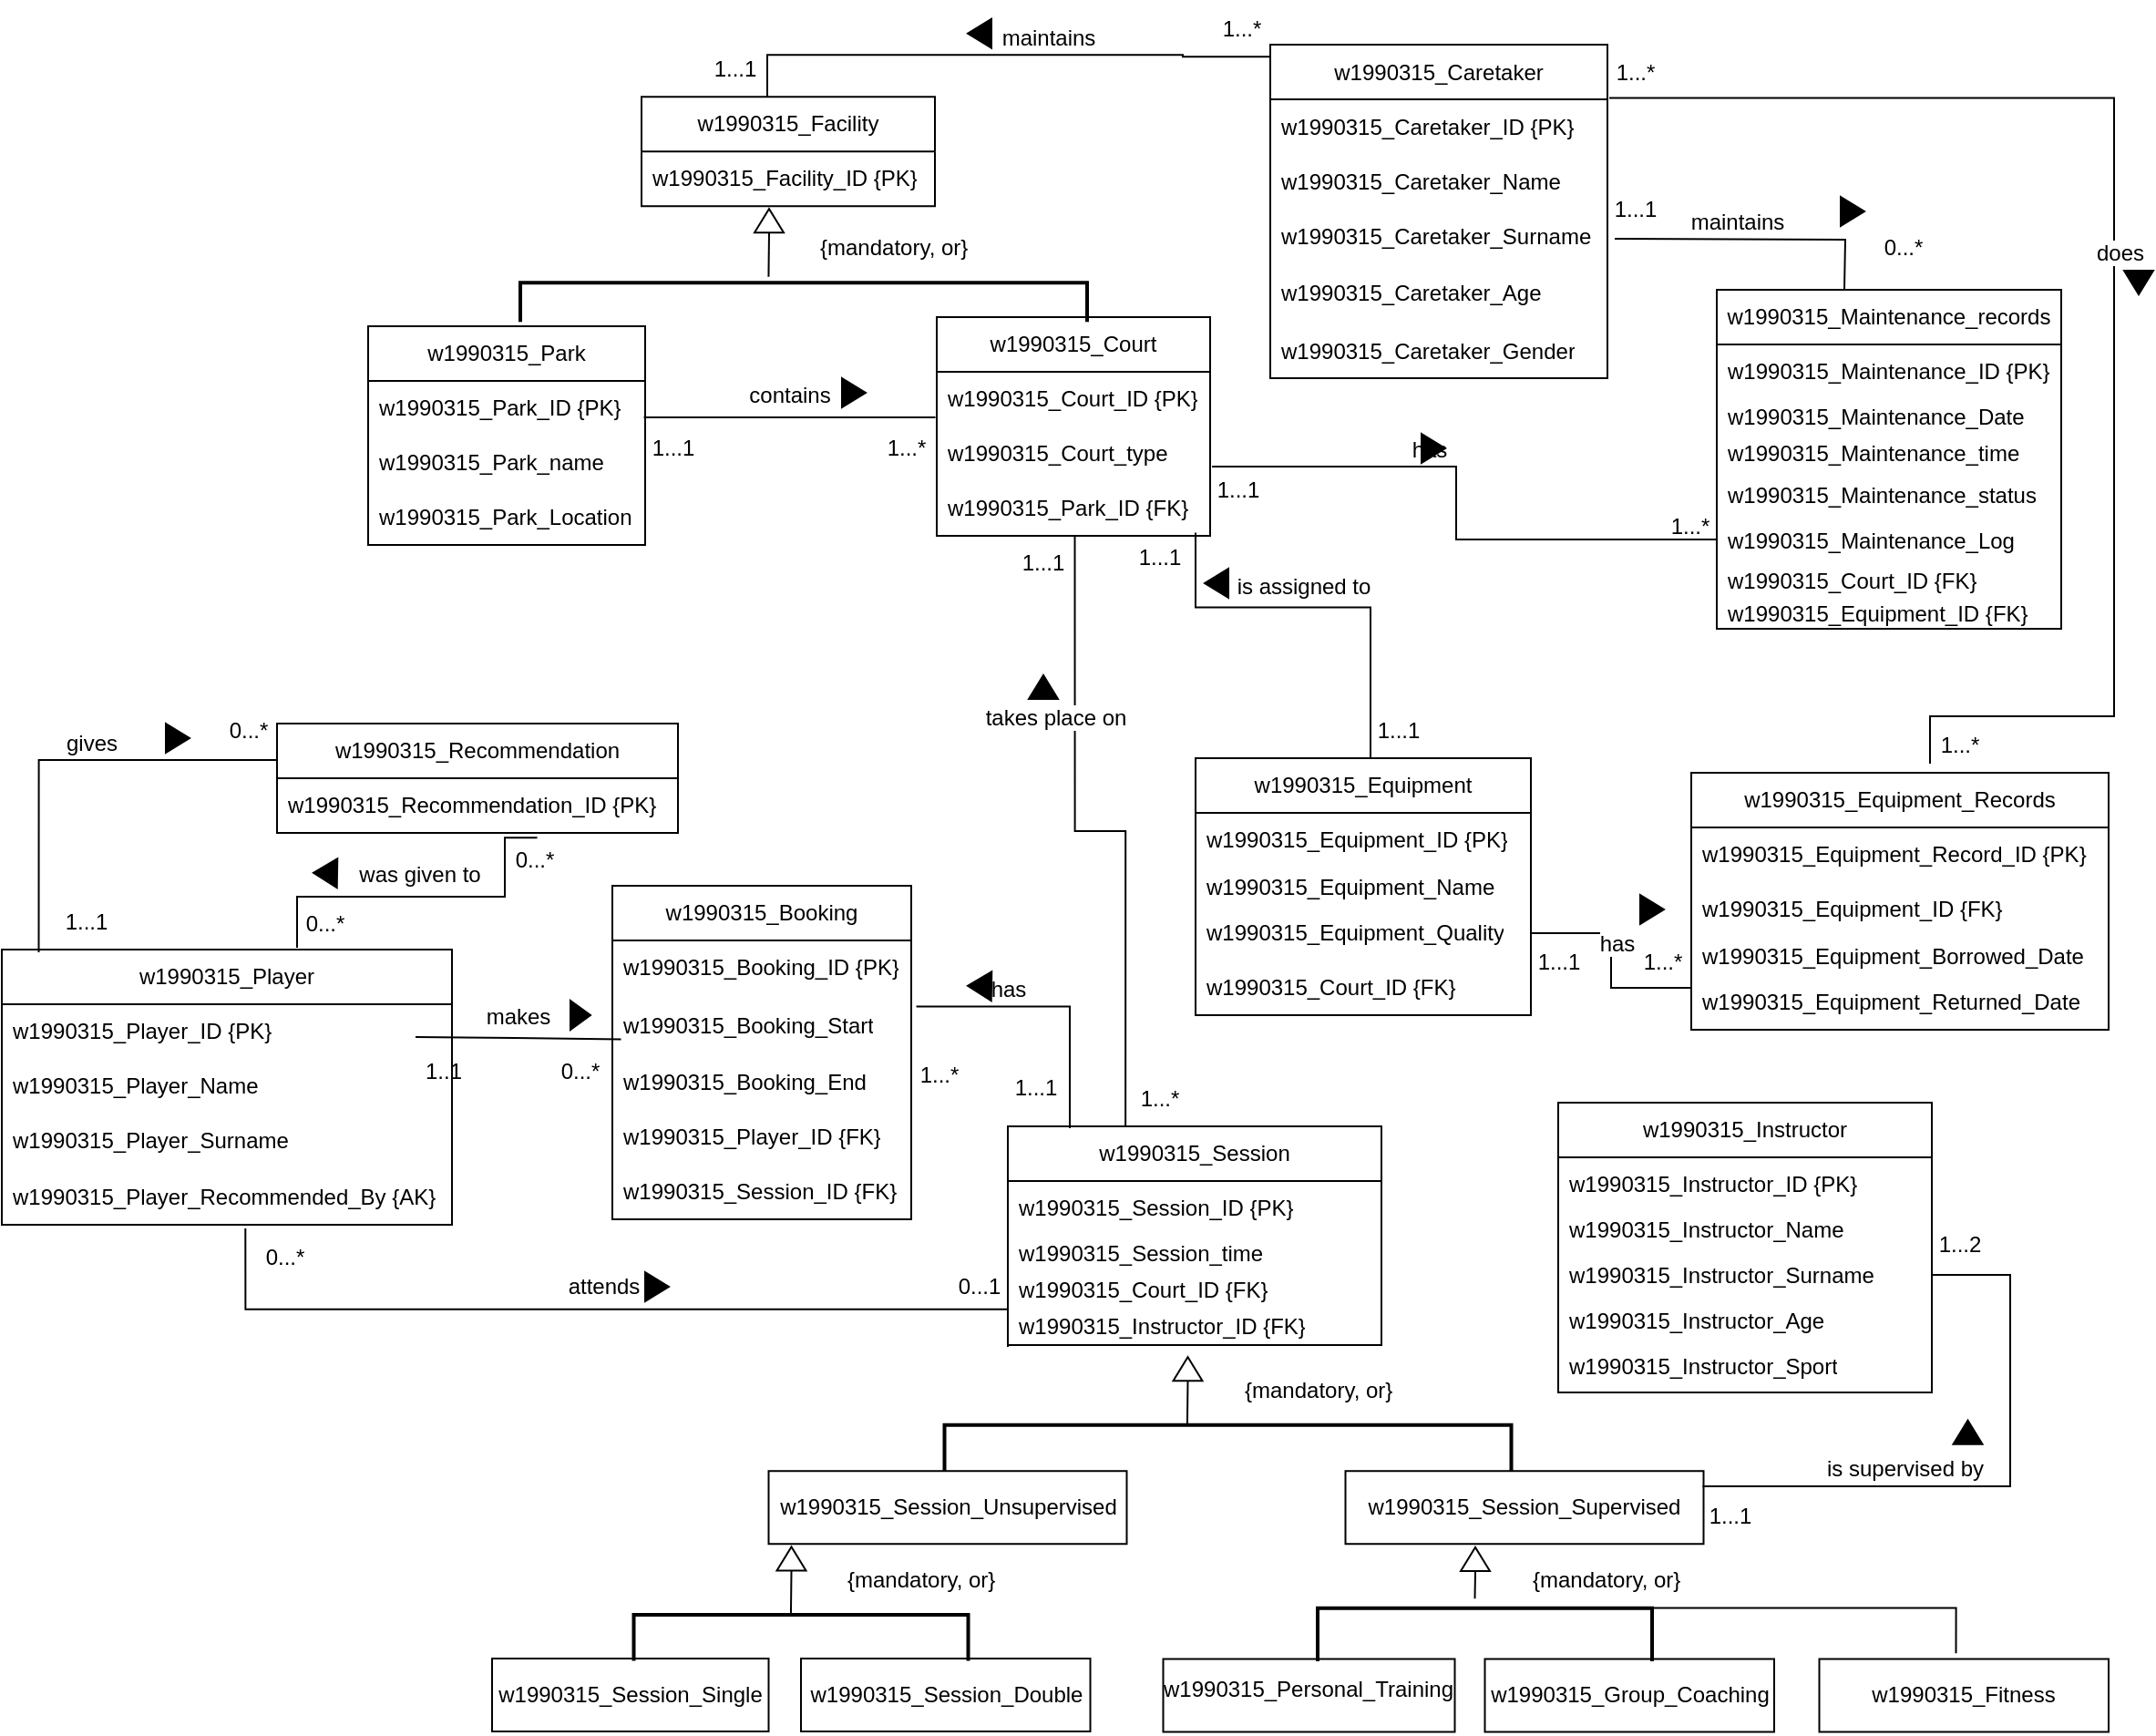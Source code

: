 <mxfile version="24.7.17" pages="2">
  <diagram name="Strona-1" id="DtqclCAk5Q23WSskDGmh">
    <mxGraphModel dx="3282" dy="2512" grid="1" gridSize="10" guides="1" tooltips="1" connect="1" arrows="1" fold="1" page="0" pageScale="1" pageWidth="827" pageHeight="1169" math="0" shadow="0">
      <root>
        <mxCell id="0" />
        <mxCell id="1" parent="0" />
        <mxCell id="qED0K78hJa54H5jnEfUJ-3" value="w1990315_Caretaker" style="swimlane;fontStyle=0;childLayout=stackLayout;horizontal=1;startSize=30;horizontalStack=0;resizeParent=1;resizeParentMax=0;resizeLast=0;collapsible=1;marginBottom=0;whiteSpace=wrap;html=1;" parent="1" vertex="1">
          <mxGeometry x="-425" y="-1384.5" width="185" height="183" as="geometry" />
        </mxCell>
        <mxCell id="qED0K78hJa54H5jnEfUJ-4" value="&lt;span style=&quot;text-align: center;&quot;&gt;w1990315_&lt;/span&gt;Caretaker_ID {PK}" style="text;strokeColor=none;fillColor=none;align=left;verticalAlign=middle;spacingLeft=4;spacingRight=4;overflow=hidden;points=[[0,0.5],[1,0.5]];portConstraint=eastwest;rotatable=0;whiteSpace=wrap;html=1;" parent="qED0K78hJa54H5jnEfUJ-3" vertex="1">
          <mxGeometry y="30" width="185" height="30" as="geometry" />
        </mxCell>
        <mxCell id="qED0K78hJa54H5jnEfUJ-57" value="&lt;span style=&quot;text-align: center;&quot;&gt;w1990315_&lt;/span&gt;Caretaker_Name" style="text;strokeColor=none;fillColor=none;align=left;verticalAlign=middle;spacingLeft=4;spacingRight=4;overflow=hidden;points=[[0,0.5],[1,0.5]];portConstraint=eastwest;rotatable=0;whiteSpace=wrap;html=1;" parent="qED0K78hJa54H5jnEfUJ-3" vertex="1">
          <mxGeometry y="60" width="185" height="30" as="geometry" />
        </mxCell>
        <mxCell id="qED0K78hJa54H5jnEfUJ-5" value="&lt;span style=&quot;text-align: center;&quot;&gt;w1990315_&lt;/span&gt;Caretaker_Surname" style="text;strokeColor=none;fillColor=none;align=left;verticalAlign=middle;spacingLeft=4;spacingRight=4;overflow=hidden;points=[[0,0.5],[1,0.5]];portConstraint=eastwest;rotatable=0;whiteSpace=wrap;html=1;" parent="qED0K78hJa54H5jnEfUJ-3" vertex="1">
          <mxGeometry y="90" width="185" height="30" as="geometry" />
        </mxCell>
        <mxCell id="qED0K78hJa54H5jnEfUJ-6" value="&lt;span style=&quot;text-align: center;&quot;&gt;w1990315_&lt;/span&gt;Caretaker_Age" style="text;strokeColor=none;fillColor=none;align=left;verticalAlign=middle;spacingLeft=4;spacingRight=4;overflow=hidden;points=[[0,0.5],[1,0.5]];portConstraint=eastwest;rotatable=0;whiteSpace=wrap;html=1;" parent="qED0K78hJa54H5jnEfUJ-3" vertex="1">
          <mxGeometry y="120" width="185" height="33" as="geometry" />
        </mxCell>
        <mxCell id="qED0K78hJa54H5jnEfUJ-11" value="&lt;span style=&quot;text-align: center;&quot;&gt;w1990315_&lt;/span&gt;Caretaker_Gender" style="text;strokeColor=none;fillColor=none;align=left;verticalAlign=middle;spacingLeft=4;spacingRight=4;overflow=hidden;points=[[0,0.5],[1,0.5]];portConstraint=eastwest;rotatable=0;whiteSpace=wrap;html=1;" parent="qED0K78hJa54H5jnEfUJ-3" vertex="1">
          <mxGeometry y="153" width="185" height="30" as="geometry" />
        </mxCell>
        <mxCell id="qED0K78hJa54H5jnEfUJ-7" value="w1990315_Court" style="swimlane;fontStyle=0;childLayout=stackLayout;horizontal=1;startSize=30;horizontalStack=0;resizeParent=1;resizeParentMax=0;resizeLast=0;collapsible=1;marginBottom=0;whiteSpace=wrap;html=1;" parent="1" vertex="1">
          <mxGeometry x="-608" y="-1235" width="150" height="120" as="geometry" />
        </mxCell>
        <mxCell id="qED0K78hJa54H5jnEfUJ-8" value="&lt;span style=&quot;text-align: center;&quot;&gt;w1990315_&lt;/span&gt;Court_ID {PK}" style="text;strokeColor=none;fillColor=none;align=left;verticalAlign=middle;spacingLeft=4;spacingRight=4;overflow=hidden;points=[[0,0.5],[1,0.5]];portConstraint=eastwest;rotatable=0;whiteSpace=wrap;html=1;" parent="qED0K78hJa54H5jnEfUJ-7" vertex="1">
          <mxGeometry y="30" width="150" height="30" as="geometry" />
        </mxCell>
        <mxCell id="qED0K78hJa54H5jnEfUJ-9" value="&lt;span style=&quot;text-align: center;&quot;&gt;w1990315_&lt;/span&gt;Court_type" style="text;strokeColor=none;fillColor=none;align=left;verticalAlign=middle;spacingLeft=4;spacingRight=4;overflow=hidden;points=[[0,0.5],[1,0.5]];portConstraint=eastwest;rotatable=0;whiteSpace=wrap;html=1;" parent="qED0K78hJa54H5jnEfUJ-7" vertex="1">
          <mxGeometry y="60" width="150" height="30" as="geometry" />
        </mxCell>
        <mxCell id="Osv766FBBqWQ32574zPw-3" value="w1990315_Park_ID {FK}" style="text;strokeColor=none;fillColor=none;align=left;verticalAlign=middle;spacingLeft=4;spacingRight=4;overflow=hidden;points=[[0,0.5],[1,0.5]];portConstraint=eastwest;rotatable=0;whiteSpace=wrap;html=1;" vertex="1" parent="qED0K78hJa54H5jnEfUJ-7">
          <mxGeometry y="90" width="150" height="30" as="geometry" />
        </mxCell>
        <mxCell id="qED0K78hJa54H5jnEfUJ-12" value="w1990315_Equipment" style="swimlane;fontStyle=0;childLayout=stackLayout;horizontal=1;startSize=30;horizontalStack=0;resizeParent=1;resizeParentMax=0;resizeLast=0;collapsible=1;marginBottom=0;whiteSpace=wrap;html=1;" parent="1" vertex="1">
          <mxGeometry x="-466" y="-993" width="184" height="141" as="geometry" />
        </mxCell>
        <mxCell id="qED0K78hJa54H5jnEfUJ-13" value="&lt;span style=&quot;text-align: center;&quot;&gt;w1990315_&lt;/span&gt;Equipment_ID {PK}" style="text;strokeColor=none;fillColor=none;align=left;verticalAlign=middle;spacingLeft=4;spacingRight=4;overflow=hidden;points=[[0,0.5],[1,0.5]];portConstraint=eastwest;rotatable=0;whiteSpace=wrap;html=1;" parent="qED0K78hJa54H5jnEfUJ-12" vertex="1">
          <mxGeometry y="30" width="184" height="30" as="geometry" />
        </mxCell>
        <mxCell id="qED0K78hJa54H5jnEfUJ-14" value="&lt;span style=&quot;text-align: center;&quot;&gt;w1990315_&lt;/span&gt;Equipment_Name" style="text;strokeColor=none;fillColor=none;align=left;verticalAlign=middle;spacingLeft=4;spacingRight=4;overflow=hidden;points=[[0,0.5],[1,0.5]];portConstraint=eastwest;rotatable=0;whiteSpace=wrap;html=1;" parent="qED0K78hJa54H5jnEfUJ-12" vertex="1">
          <mxGeometry y="60" width="184" height="21" as="geometry" />
        </mxCell>
        <mxCell id="qED0K78hJa54H5jnEfUJ-46" value="&lt;span style=&quot;text-align: center;&quot;&gt;w1990315_&lt;/span&gt;Equipment_Quality" style="text;strokeColor=none;fillColor=none;align=left;verticalAlign=middle;spacingLeft=4;spacingRight=4;overflow=hidden;points=[[0,0.5],[1,0.5]];portConstraint=eastwest;rotatable=0;whiteSpace=wrap;html=1;" parent="qED0K78hJa54H5jnEfUJ-12" vertex="1">
          <mxGeometry y="81" width="184" height="30" as="geometry" />
        </mxCell>
        <mxCell id="Osv766FBBqWQ32574zPw-6" value="w1990315_Court_ID {FK}" style="text;strokeColor=none;fillColor=none;align=left;verticalAlign=middle;spacingLeft=4;spacingRight=4;overflow=hidden;points=[[0,0.5],[1,0.5]];portConstraint=eastwest;rotatable=0;whiteSpace=wrap;html=1;" vertex="1" parent="qED0K78hJa54H5jnEfUJ-12">
          <mxGeometry y="111" width="184" height="30" as="geometry" />
        </mxCell>
        <mxCell id="qED0K78hJa54H5jnEfUJ-15" value="w1990315_Session" style="swimlane;fontStyle=0;childLayout=stackLayout;horizontal=1;startSize=30;horizontalStack=0;resizeParent=1;resizeParentMax=0;resizeLast=0;collapsible=1;marginBottom=0;whiteSpace=wrap;html=1;" parent="1" vertex="1">
          <mxGeometry x="-569" y="-791" width="205" height="120" as="geometry" />
        </mxCell>
        <mxCell id="qED0K78hJa54H5jnEfUJ-16" value="&lt;span style=&quot;text-align: center;&quot;&gt;w1990315_&lt;/span&gt;Session_ID {PK}" style="text;strokeColor=none;fillColor=none;align=left;verticalAlign=middle;spacingLeft=4;spacingRight=4;overflow=hidden;points=[[0,0.5],[1,0.5]];portConstraint=eastwest;rotatable=0;whiteSpace=wrap;html=1;" parent="qED0K78hJa54H5jnEfUJ-15" vertex="1">
          <mxGeometry y="30" width="205" height="30" as="geometry" />
        </mxCell>
        <mxCell id="qED0K78hJa54H5jnEfUJ-17" value="&lt;span style=&quot;text-align: center;&quot;&gt;w1990315_&lt;/span&gt;Session_time" style="text;strokeColor=none;fillColor=none;align=left;verticalAlign=middle;spacingLeft=4;spacingRight=4;overflow=hidden;points=[[0,0.5],[1,0.5]];portConstraint=eastwest;rotatable=0;whiteSpace=wrap;html=1;" parent="qED0K78hJa54H5jnEfUJ-15" vertex="1">
          <mxGeometry y="60" width="205" height="20" as="geometry" />
        </mxCell>
        <mxCell id="Osv766FBBqWQ32574zPw-11" value="w1990315_Court_ID {FK}" style="text;strokeColor=none;fillColor=none;align=left;verticalAlign=middle;spacingLeft=4;spacingRight=4;overflow=hidden;points=[[0,0.5],[1,0.5]];portConstraint=eastwest;rotatable=0;whiteSpace=wrap;html=1;" vertex="1" parent="qED0K78hJa54H5jnEfUJ-15">
          <mxGeometry y="80" width="205" height="20" as="geometry" />
        </mxCell>
        <mxCell id="Osv766FBBqWQ32574zPw-12" value="w1990315_Instructor_ID {FK}" style="text;strokeColor=none;fillColor=none;align=left;verticalAlign=middle;spacingLeft=4;spacingRight=4;overflow=hidden;points=[[0,0.5],[1,0.5]];portConstraint=eastwest;rotatable=0;whiteSpace=wrap;html=1;" vertex="1" parent="qED0K78hJa54H5jnEfUJ-15">
          <mxGeometry y="100" width="205" height="20" as="geometry" />
        </mxCell>
        <mxCell id="qED0K78hJa54H5jnEfUJ-18" value="w1990315_Player" style="swimlane;fontStyle=0;childLayout=stackLayout;horizontal=1;startSize=30;horizontalStack=0;resizeParent=1;resizeParentMax=0;resizeLast=0;collapsible=1;marginBottom=0;whiteSpace=wrap;html=1;" parent="1" vertex="1">
          <mxGeometry x="-1121" y="-888" width="247" height="151" as="geometry" />
        </mxCell>
        <mxCell id="qED0K78hJa54H5jnEfUJ-19" value="&lt;span style=&quot;text-align: center;&quot;&gt;w1990315_&lt;/span&gt;Player_ID {PK}" style="text;strokeColor=none;fillColor=none;align=left;verticalAlign=middle;spacingLeft=4;spacingRight=4;overflow=hidden;points=[[0,0.5],[1,0.5]];portConstraint=eastwest;rotatable=0;whiteSpace=wrap;html=1;" parent="qED0K78hJa54H5jnEfUJ-18" vertex="1">
          <mxGeometry y="30" width="247" height="30" as="geometry" />
        </mxCell>
        <mxCell id="qED0K78hJa54H5jnEfUJ-44" value="&lt;span style=&quot;text-align: center;&quot;&gt;w1990315_&lt;/span&gt;Player_Name" style="text;strokeColor=none;fillColor=none;align=left;verticalAlign=middle;spacingLeft=4;spacingRight=4;overflow=hidden;points=[[0,0.5],[1,0.5]];portConstraint=eastwest;rotatable=0;whiteSpace=wrap;html=1;" parent="qED0K78hJa54H5jnEfUJ-18" vertex="1">
          <mxGeometry y="60" width="247" height="30" as="geometry" />
        </mxCell>
        <mxCell id="qED0K78hJa54H5jnEfUJ-20" value="&lt;span style=&quot;text-align: center;&quot;&gt;w1990315_&lt;/span&gt;Player_Surname" style="text;strokeColor=none;fillColor=none;align=left;verticalAlign=middle;spacingLeft=4;spacingRight=4;overflow=hidden;points=[[0,0.5],[1,0.5]];portConstraint=eastwest;rotatable=0;whiteSpace=wrap;html=1;" parent="qED0K78hJa54H5jnEfUJ-18" vertex="1">
          <mxGeometry y="90" width="247" height="30" as="geometry" />
        </mxCell>
        <mxCell id="Osv766FBBqWQ32574zPw-1" value="&lt;span style=&quot;text-align: center;&quot;&gt;w1990315_&lt;/span&gt;Player_Recommended_By {AK}" style="text;strokeColor=none;fillColor=none;align=left;verticalAlign=middle;spacingLeft=4;spacingRight=4;overflow=hidden;points=[[0,0.5],[1,0.5]];portConstraint=eastwest;rotatable=0;whiteSpace=wrap;html=1;" vertex="1" parent="qED0K78hJa54H5jnEfUJ-18">
          <mxGeometry y="120" width="247" height="31" as="geometry" />
        </mxCell>
        <mxCell id="qED0K78hJa54H5jnEfUJ-21" value="w1990315_Recommendation" style="swimlane;fontStyle=0;childLayout=stackLayout;horizontal=1;startSize=30;horizontalStack=0;resizeParent=1;resizeParentMax=0;resizeLast=0;collapsible=1;marginBottom=0;whiteSpace=wrap;html=1;" parent="1" vertex="1">
          <mxGeometry x="-970" y="-1012" width="220" height="60" as="geometry" />
        </mxCell>
        <mxCell id="qED0K78hJa54H5jnEfUJ-22" value="&lt;span style=&quot;text-align: center;&quot;&gt;w1990315_&lt;/span&gt;Recommendation_ID {PK}" style="text;strokeColor=none;fillColor=none;align=left;verticalAlign=middle;spacingLeft=4;spacingRight=4;overflow=hidden;points=[[0,0.5],[1,0.5]];portConstraint=eastwest;rotatable=0;whiteSpace=wrap;html=1;" parent="qED0K78hJa54H5jnEfUJ-21" vertex="1">
          <mxGeometry y="30" width="220" height="30" as="geometry" />
        </mxCell>
        <mxCell id="qED0K78hJa54H5jnEfUJ-31" value="w1990315_Booking" style="swimlane;fontStyle=0;childLayout=stackLayout;horizontal=1;startSize=30;horizontalStack=0;resizeParent=1;resizeParentMax=0;resizeLast=0;collapsible=1;marginBottom=0;whiteSpace=wrap;html=1;" parent="1" vertex="1">
          <mxGeometry x="-786" y="-923" width="164" height="183" as="geometry" />
        </mxCell>
        <mxCell id="qED0K78hJa54H5jnEfUJ-32" value="&lt;span style=&quot;text-align: center;&quot;&gt;w1990315_&lt;/span&gt;Booking_ID {PK}" style="text;strokeColor=none;fillColor=none;align=left;verticalAlign=middle;spacingLeft=4;spacingRight=4;overflow=hidden;points=[[0,0.5],[1,0.5]];portConstraint=eastwest;rotatable=0;whiteSpace=wrap;html=1;" parent="qED0K78hJa54H5jnEfUJ-31" vertex="1">
          <mxGeometry y="30" width="164" height="30" as="geometry" />
        </mxCell>
        <mxCell id="qED0K78hJa54H5jnEfUJ-33" value="&lt;span style=&quot;text-align: center;&quot;&gt;w1990315_&lt;/span&gt;Booking_Start" style="text;strokeColor=none;fillColor=none;align=left;verticalAlign=middle;spacingLeft=4;spacingRight=4;overflow=hidden;points=[[0,0.5],[1,0.5]];portConstraint=eastwest;rotatable=0;whiteSpace=wrap;html=1;" parent="qED0K78hJa54H5jnEfUJ-31" vertex="1">
          <mxGeometry y="60" width="164" height="33" as="geometry" />
        </mxCell>
        <mxCell id="qED0K78hJa54H5jnEfUJ-34" value="&lt;span style=&quot;text-align: center;&quot;&gt;w1990315_&lt;/span&gt;Booking_End" style="text;strokeColor=none;fillColor=none;align=left;verticalAlign=middle;spacingLeft=4;spacingRight=4;overflow=hidden;points=[[0,0.5],[1,0.5]];portConstraint=eastwest;rotatable=0;whiteSpace=wrap;html=1;" parent="qED0K78hJa54H5jnEfUJ-31" vertex="1">
          <mxGeometry y="93" width="164" height="30" as="geometry" />
        </mxCell>
        <mxCell id="Osv766FBBqWQ32574zPw-4" value="w1990315_Player_ID {FK}" style="text;strokeColor=none;fillColor=none;align=left;verticalAlign=middle;spacingLeft=4;spacingRight=4;overflow=hidden;points=[[0,0.5],[1,0.5]];portConstraint=eastwest;rotatable=0;whiteSpace=wrap;html=1;" vertex="1" parent="qED0K78hJa54H5jnEfUJ-31">
          <mxGeometry y="123" width="164" height="30" as="geometry" />
        </mxCell>
        <mxCell id="Osv766FBBqWQ32574zPw-5" value="w1990315_Session_ID {FK}" style="text;strokeColor=none;fillColor=none;align=left;verticalAlign=middle;spacingLeft=4;spacingRight=4;overflow=hidden;points=[[0,0.5],[1,0.5]];portConstraint=eastwest;rotatable=0;whiteSpace=wrap;html=1;" vertex="1" parent="qED0K78hJa54H5jnEfUJ-31">
          <mxGeometry y="153" width="164" height="30" as="geometry" />
        </mxCell>
        <mxCell id="qED0K78hJa54H5jnEfUJ-35" value="w1990315_Maintenance_records" style="swimlane;fontStyle=0;childLayout=stackLayout;horizontal=1;startSize=30;horizontalStack=0;resizeParent=1;resizeParentMax=0;resizeLast=0;collapsible=1;marginBottom=0;whiteSpace=wrap;html=1;" parent="1" vertex="1">
          <mxGeometry x="-180" y="-1250" width="189" height="186" as="geometry" />
        </mxCell>
        <mxCell id="qED0K78hJa54H5jnEfUJ-36" value="&lt;span style=&quot;text-align: center;&quot;&gt;w1990315_&lt;/span&gt;Maintenance_ID {PK}" style="text;strokeColor=none;fillColor=none;align=left;verticalAlign=middle;spacingLeft=4;spacingRight=4;overflow=hidden;points=[[0,0.5],[1,0.5]];portConstraint=eastwest;rotatable=0;whiteSpace=wrap;html=1;" parent="qED0K78hJa54H5jnEfUJ-35" vertex="1">
          <mxGeometry y="30" width="189" height="30" as="geometry" />
        </mxCell>
        <mxCell id="Osv766FBBqWQ32574zPw-2" value="&lt;span style=&quot;text-align: center;&quot;&gt;w1990315_&lt;/span&gt;Maintenance_Date" style="text;strokeColor=none;fillColor=none;align=left;verticalAlign=middle;spacingLeft=4;spacingRight=4;overflow=hidden;points=[[0,0.5],[1,0.5]];portConstraint=eastwest;rotatable=0;whiteSpace=wrap;html=1;" vertex="1" parent="qED0K78hJa54H5jnEfUJ-35">
          <mxGeometry y="60" width="189" height="20" as="geometry" />
        </mxCell>
        <mxCell id="qED0K78hJa54H5jnEfUJ-37" value="&lt;span style=&quot;text-align: center;&quot;&gt;w1990315_&lt;/span&gt;Maintenance_time" style="text;strokeColor=none;fillColor=none;align=left;verticalAlign=middle;spacingLeft=4;spacingRight=4;overflow=hidden;points=[[0,0.5],[1,0.5]];portConstraint=eastwest;rotatable=0;whiteSpace=wrap;html=1;" parent="qED0K78hJa54H5jnEfUJ-35" vertex="1">
          <mxGeometry y="80" width="189" height="20" as="geometry" />
        </mxCell>
        <mxCell id="qED0K78hJa54H5jnEfUJ-38" value="&lt;span style=&quot;text-align: center;&quot;&gt;w1990315_&lt;/span&gt;Maintenance_status" style="text;strokeColor=none;fillColor=none;align=left;verticalAlign=middle;spacingLeft=4;spacingRight=4;overflow=hidden;points=[[0,0.5],[1,0.5]];portConstraint=eastwest;rotatable=0;whiteSpace=wrap;html=1;" parent="qED0K78hJa54H5jnEfUJ-35" vertex="1">
          <mxGeometry y="100" width="189" height="25" as="geometry" />
        </mxCell>
        <mxCell id="qED0K78hJa54H5jnEfUJ-42" value="&lt;span style=&quot;text-align: center;&quot;&gt;w1990315_&lt;/span&gt;&lt;span style=&quot;color: rgb(0, 0, 0); font-family: Helvetica; font-size: 12px; font-style: normal; font-variant-ligatures: normal; font-variant-caps: normal; font-weight: 400; letter-spacing: normal; orphans: 2; text-align: center; text-indent: 0px; text-transform: none; widows: 2; word-spacing: 0px; -webkit-text-stroke-width: 0px; white-space: normal; background-color: rgb(255, 255, 255); text-decoration-thickness: initial; text-decoration-style: initial; text-decoration-color: initial; display: inline !important; float: none;&quot;&gt;Maintenance_Log&lt;/span&gt;" style="text;strokeColor=none;fillColor=none;align=left;verticalAlign=middle;spacingLeft=4;spacingRight=4;overflow=hidden;points=[[0,0.5],[1,0.5]];portConstraint=eastwest;rotatable=0;whiteSpace=wrap;html=1;" parent="qED0K78hJa54H5jnEfUJ-35" vertex="1">
          <mxGeometry y="125" width="189" height="25" as="geometry" />
        </mxCell>
        <mxCell id="Osv766FBBqWQ32574zPw-9" value="w1990315_Court_ID {FK}" style="text;strokeColor=none;fillColor=none;align=left;verticalAlign=middle;spacingLeft=4;spacingRight=4;overflow=hidden;points=[[0,0.5],[1,0.5]];portConstraint=eastwest;rotatable=0;whiteSpace=wrap;html=1;" vertex="1" parent="qED0K78hJa54H5jnEfUJ-35">
          <mxGeometry y="150" width="189" height="18" as="geometry" />
        </mxCell>
        <mxCell id="Osv766FBBqWQ32574zPw-10" value="w1990315_Equipment_ID {FK}" style="text;strokeColor=none;fillColor=none;align=left;verticalAlign=middle;spacingLeft=4;spacingRight=4;overflow=hidden;points=[[0,0.5],[1,0.5]];portConstraint=eastwest;rotatable=0;whiteSpace=wrap;html=1;" vertex="1" parent="qED0K78hJa54H5jnEfUJ-35">
          <mxGeometry y="168" width="189" height="18" as="geometry" />
        </mxCell>
        <mxCell id="qED0K78hJa54H5jnEfUJ-47" value="w1990315_Park" style="swimlane;fontStyle=0;childLayout=stackLayout;horizontal=1;startSize=30;horizontalStack=0;resizeParent=1;resizeParentMax=0;resizeLast=0;collapsible=1;marginBottom=0;whiteSpace=wrap;html=1;" parent="1" vertex="1">
          <mxGeometry x="-920" y="-1230" width="152" height="120" as="geometry" />
        </mxCell>
        <mxCell id="qED0K78hJa54H5jnEfUJ-48" value="&lt;span style=&quot;text-align: center;&quot;&gt;w1990315_&lt;/span&gt;Park_ID {PK}" style="text;strokeColor=none;fillColor=none;align=left;verticalAlign=middle;spacingLeft=4;spacingRight=4;overflow=hidden;points=[[0,0.5],[1,0.5]];portConstraint=eastwest;rotatable=0;whiteSpace=wrap;html=1;" parent="qED0K78hJa54H5jnEfUJ-47" vertex="1">
          <mxGeometry y="30" width="152" height="30" as="geometry" />
        </mxCell>
        <mxCell id="qED0K78hJa54H5jnEfUJ-50" value="&lt;span style=&quot;text-align: center;&quot;&gt;w1990315_&lt;/span&gt;Park_name" style="text;strokeColor=none;fillColor=none;align=left;verticalAlign=middle;spacingLeft=4;spacingRight=4;overflow=hidden;points=[[0,0.5],[1,0.5]];portConstraint=eastwest;rotatable=0;whiteSpace=wrap;html=1;" parent="qED0K78hJa54H5jnEfUJ-47" vertex="1">
          <mxGeometry y="60" width="152" height="30" as="geometry" />
        </mxCell>
        <mxCell id="qED0K78hJa54H5jnEfUJ-49" value="&lt;span style=&quot;text-align: center;&quot;&gt;w1990315_&lt;/span&gt;Park_Location" style="text;strokeColor=none;fillColor=none;align=left;verticalAlign=middle;spacingLeft=4;spacingRight=4;overflow=hidden;points=[[0,0.5],[1,0.5]];portConstraint=eastwest;rotatable=0;whiteSpace=wrap;html=1;" parent="qED0K78hJa54H5jnEfUJ-47" vertex="1">
          <mxGeometry y="90" width="152" height="30" as="geometry" />
        </mxCell>
        <mxCell id="qED0K78hJa54H5jnEfUJ-63" value="contains" style="endArrow=none;html=1;endSize=12;startArrow=none;startSize=14;startFill=0;edgeStyle=orthogonalEdgeStyle;align=center;verticalAlign=bottom;endFill=0;rounded=0;fontSize=12;curved=1;" parent="1" edge="1">
          <mxGeometry y="3" relative="1" as="geometry">
            <mxPoint x="-768.74" y="-1180" as="sourcePoint" />
            <mxPoint x="-608.74" y="-1180" as="targetPoint" />
          </mxGeometry>
        </mxCell>
        <mxCell id="OFx0MBH1IbMjd5orVDAd-1" value="makes" style="endArrow=none;html=1;endSize=12;startArrow=none;startSize=14;startFill=0;edgeStyle=orthogonalEdgeStyle;align=center;verticalAlign=bottom;endFill=0;rounded=0;fontSize=12;entryX=0.029;entryY=0.733;entryDx=0;entryDy=0;entryPerimeter=0;" parent="1" target="qED0K78hJa54H5jnEfUJ-33" edge="1">
          <mxGeometry x="-0.002" y="3" relative="1" as="geometry">
            <mxPoint x="-894" y="-840" as="sourcePoint" />
            <mxPoint x="-731.0" y="-842" as="targetPoint" />
            <mxPoint as="offset" />
          </mxGeometry>
        </mxCell>
        <mxCell id="OFx0MBH1IbMjd5orVDAd-2" value="" style="triangle;whiteSpace=wrap;html=1;fillColor=#000000;" parent="1" vertex="1">
          <mxGeometry x="-809" y="-860" width="11" height="16" as="geometry" />
        </mxCell>
        <mxCell id="OFx0MBH1IbMjd5orVDAd-3" value="attends" style="endArrow=none;html=1;endSize=12;startArrow=none;startSize=14;startFill=0;edgeStyle=orthogonalEdgeStyle;align=center;verticalAlign=bottom;endFill=0;rounded=0;fontSize=12;exitX=0.453;exitY=1.052;exitDx=0;exitDy=0;exitPerimeter=0;" parent="1" edge="1">
          <mxGeometry x="-0.002" y="3" relative="1" as="geometry">
            <mxPoint x="-987.349" y="-734.998" as="sourcePoint" />
            <mxPoint x="-569" y="-670" as="targetPoint" />
            <mxPoint as="offset" />
            <Array as="points">
              <mxPoint x="-987" y="-690.61" />
              <mxPoint x="-569" y="-690.61" />
            </Array>
          </mxGeometry>
        </mxCell>
        <mxCell id="OFx0MBH1IbMjd5orVDAd-6" value="takes place on" style="endArrow=none;html=1;endSize=12;startArrow=none;startSize=14;startFill=0;edgeStyle=orthogonalEdgeStyle;align=center;verticalAlign=bottom;endFill=0;rounded=0;fontSize=12;entryX=0.505;entryY=1.017;entryDx=0;entryDy=0;entryPerimeter=0;exitX=0.315;exitY=0.002;exitDx=0;exitDy=0;exitPerimeter=0;" parent="1" source="qED0K78hJa54H5jnEfUJ-15" target="Osv766FBBqWQ32574zPw-3" edge="1">
          <mxGeometry x="0.38" y="11" relative="1" as="geometry">
            <mxPoint x="-504" y="-800" as="sourcePoint" />
            <mxPoint x="-546.06" y="-1091.61" as="targetPoint" />
            <mxPoint y="-1" as="offset" />
          </mxGeometry>
        </mxCell>
        <mxCell id="OFx0MBH1IbMjd5orVDAd-8" value="maintains" style="endArrow=none;html=1;endSize=12;startArrow=none;startSize=14;startFill=0;edgeStyle=orthogonalEdgeStyle;align=center;verticalAlign=bottom;endFill=0;rounded=0;fontSize=12;" parent="1" edge="1">
          <mxGeometry x="0.214" relative="1" as="geometry">
            <mxPoint x="-703" y="-1344.88" as="sourcePoint" />
            <mxPoint x="-425" y="-1377.88" as="targetPoint" />
            <mxPoint as="offset" />
            <Array as="points">
              <mxPoint x="-701" y="-1344.88" />
              <mxPoint x="-701" y="-1378.88" />
              <mxPoint x="-473" y="-1378.88" />
              <mxPoint x="-425" y="-1377.88" />
            </Array>
          </mxGeometry>
        </mxCell>
        <mxCell id="OFx0MBH1IbMjd5orVDAd-10" value="maintains" style="endArrow=none;html=1;endSize=12;startArrow=none;startSize=14;startFill=0;edgeStyle=orthogonalEdgeStyle;align=center;verticalAlign=bottom;endFill=0;rounded=0;fontSize=12;" parent="1" edge="1">
          <mxGeometry x="-0.13" relative="1" as="geometry">
            <mxPoint x="-236" y="-1278" as="sourcePoint" />
            <mxPoint x="-110" y="-1250" as="targetPoint" />
            <mxPoint as="offset" />
          </mxGeometry>
        </mxCell>
        <mxCell id="OFx0MBH1IbMjd5orVDAd-11" value="is assigned to" style="endArrow=none;html=1;endSize=12;startArrow=none;startSize=14;startFill=0;edgeStyle=orthogonalEdgeStyle;align=center;verticalAlign=bottom;endFill=0;rounded=0;fontSize=12;entryX=-0.094;entryY=0.855;entryDx=0;entryDy=0;entryPerimeter=0;" parent="1" edge="1">
          <mxGeometry x="-0.092" y="2" relative="1" as="geometry">
            <mxPoint x="-466" y="-1116.71" as="sourcePoint" />
            <mxPoint x="-370.914" y="-993.06" as="targetPoint" />
            <mxPoint as="offset" />
            <Array as="points">
              <mxPoint x="-466" y="-1075.71" />
              <mxPoint x="-370" y="-1075.71" />
              <mxPoint x="-370" y="-992.71" />
            </Array>
          </mxGeometry>
        </mxCell>
        <mxCell id="OFx0MBH1IbMjd5orVDAd-13" value="has" style="endArrow=none;html=1;endSize=12;startArrow=none;startSize=14;startFill=0;edgeStyle=orthogonalEdgeStyle;align=center;verticalAlign=bottom;endFill=0;rounded=0;fontSize=12;entryX=0;entryY=0.5;entryDx=0;entryDy=0;" parent="1" target="qED0K78hJa54H5jnEfUJ-37" edge="1">
          <mxGeometry x="-0.346" relative="1" as="geometry">
            <mxPoint x="-457" y="-1153" as="sourcePoint" />
            <mxPoint x="-241.0" y="-1129" as="targetPoint" />
            <mxPoint as="offset" />
            <Array as="points">
              <mxPoint x="-457" y="-1153" />
              <mxPoint x="-323" y="-1153" />
              <mxPoint x="-323" y="-1113" />
            </Array>
          </mxGeometry>
        </mxCell>
        <mxCell id="OFx0MBH1IbMjd5orVDAd-14" value="" style="triangle;whiteSpace=wrap;html=1;fillColor=#000000;" parent="1" vertex="1">
          <mxGeometry x="-342" y="-1171" width="13" height="16" as="geometry" />
        </mxCell>
        <mxCell id="OFx0MBH1IbMjd5orVDAd-15" value="" style="triangle;whiteSpace=wrap;html=1;fillColor=#000000;" parent="1" vertex="1">
          <mxGeometry x="-112" y="-1301" width="13" height="16" as="geometry" />
        </mxCell>
        <mxCell id="OFx0MBH1IbMjd5orVDAd-16" value="" style="triangle;whiteSpace=wrap;html=1;fillColor=#000000;" parent="1" vertex="1">
          <mxGeometry x="-768" y="-711" width="13" height="16" as="geometry" />
        </mxCell>
        <mxCell id="OFx0MBH1IbMjd5orVDAd-17" value="has" style="endArrow=none;html=1;endSize=12;startArrow=none;startSize=14;startFill=0;edgeStyle=orthogonalEdgeStyle;align=center;verticalAlign=bottom;endFill=0;rounded=0;fontSize=12;exitX=1.017;exitY=0.189;exitDx=0;exitDy=0;exitPerimeter=0;" parent="1" source="qED0K78hJa54H5jnEfUJ-33" edge="1">
          <mxGeometry x="-0.329" relative="1" as="geometry">
            <mxPoint x="-683.0" y="-834" as="sourcePoint" />
            <mxPoint x="-535" y="-790" as="targetPoint" />
            <mxPoint as="offset" />
            <Array as="points">
              <mxPoint x="-535" y="-836" />
              <mxPoint x="-535" y="-737" />
            </Array>
          </mxGeometry>
        </mxCell>
        <mxCell id="OFx0MBH1IbMjd5orVDAd-18" value="" style="triangle;whiteSpace=wrap;html=1;fillColor=#000000;rotation=-179;" parent="1" vertex="1">
          <mxGeometry x="-591" y="-876" width="13" height="16" as="geometry" />
        </mxCell>
        <mxCell id="OFx0MBH1IbMjd5orVDAd-22" value="" style="strokeWidth=2;html=1;shape=mxgraph.flowchart.annotation_1;align=left;pointerEvents=1;rotation=90;" parent="1" vertex="1">
          <mxGeometry x="-691.75" y="-1398.63" width="21.5" height="311" as="geometry" />
        </mxCell>
        <mxCell id="OFx0MBH1IbMjd5orVDAd-23" value="" style="triangle;whiteSpace=wrap;html=1;fillColor=#000000;rotation=-180;" parent="1" vertex="1">
          <mxGeometry x="-591" y="-1398.63" width="13" height="16" as="geometry" />
        </mxCell>
        <mxCell id="OFx0MBH1IbMjd5orVDAd-25" value="w1990315_Equipment_Records" style="swimlane;fontStyle=0;childLayout=stackLayout;horizontal=1;startSize=30;horizontalStack=0;resizeParent=1;resizeParentMax=0;resizeLast=0;collapsible=1;marginBottom=0;whiteSpace=wrap;html=1;" parent="1" vertex="1">
          <mxGeometry x="-194" y="-985" width="229" height="141" as="geometry" />
        </mxCell>
        <mxCell id="OFx0MBH1IbMjd5orVDAd-26" value="&lt;span style=&quot;text-align: center;&quot;&gt;w1990315_&lt;/span&gt;Equipment_Record_ID {PK}" style="text;strokeColor=none;fillColor=none;align=left;verticalAlign=middle;spacingLeft=4;spacingRight=4;overflow=hidden;points=[[0,0.5],[1,0.5]];portConstraint=eastwest;rotatable=0;whiteSpace=wrap;html=1;" parent="OFx0MBH1IbMjd5orVDAd-25" vertex="1">
          <mxGeometry y="30" width="229" height="30" as="geometry" />
        </mxCell>
        <mxCell id="Osv766FBBqWQ32574zPw-7" value="&lt;span style=&quot;text-align: center;&quot;&gt;w1990315_&lt;/span&gt;Equipment_ID {FK}" style="text;strokeColor=none;fillColor=none;align=left;verticalAlign=middle;spacingLeft=4;spacingRight=4;overflow=hidden;points=[[0,0.5],[1,0.5]];portConstraint=eastwest;rotatable=0;whiteSpace=wrap;html=1;" vertex="1" parent="OFx0MBH1IbMjd5orVDAd-25">
          <mxGeometry y="60" width="229" height="30" as="geometry" />
        </mxCell>
        <mxCell id="OFx0MBH1IbMjd5orVDAd-27" value="&lt;span style=&quot;text-align: center;&quot;&gt;w1990315_Equipment_Borrowed_Date&lt;/span&gt;" style="text;strokeColor=none;fillColor=none;align=left;verticalAlign=middle;spacingLeft=4;spacingRight=4;overflow=hidden;points=[[0,0.5],[1,0.5]];portConstraint=eastwest;rotatable=0;whiteSpace=wrap;html=1;" parent="OFx0MBH1IbMjd5orVDAd-25" vertex="1">
          <mxGeometry y="90" width="229" height="21" as="geometry" />
        </mxCell>
        <mxCell id="OFx0MBH1IbMjd5orVDAd-28" value="&lt;span style=&quot;text-align: center;&quot;&gt;w1990315_Equipment_Returned_Date&lt;/span&gt;" style="text;strokeColor=none;fillColor=none;align=left;verticalAlign=middle;spacingLeft=4;spacingRight=4;overflow=hidden;points=[[0,0.5],[1,0.5]];portConstraint=eastwest;rotatable=0;whiteSpace=wrap;html=1;" parent="OFx0MBH1IbMjd5orVDAd-25" vertex="1">
          <mxGeometry y="111" width="229" height="30" as="geometry" />
        </mxCell>
        <mxCell id="OFx0MBH1IbMjd5orVDAd-33" value="" style="endArrow=none;html=1;rounded=0;exitX=-0.149;exitY=0.562;exitDx=0;exitDy=0;exitPerimeter=0;entryX=0;entryY=0.5;entryDx=0;entryDy=0;" parent="1" source="OFx0MBH1IbMjd5orVDAd-22" target="OFx0MBH1IbMjd5orVDAd-36" edge="1">
          <mxGeometry width="50" height="50" relative="1" as="geometry">
            <mxPoint x="-700.5" y="-1267.88" as="sourcePoint" />
            <mxPoint x="-700" y="-1277.88" as="targetPoint" />
          </mxGeometry>
        </mxCell>
        <mxCell id="OFx0MBH1IbMjd5orVDAd-36" value="" style="triangle;whiteSpace=wrap;html=1;rotation=-90;" parent="1" vertex="1">
          <mxGeometry x="-706.5" y="-1295.88" width="13" height="16" as="geometry" />
        </mxCell>
        <mxCell id="OFx0MBH1IbMjd5orVDAd-37" value="{mandatory, or}" style="text;strokeColor=none;fillColor=none;align=left;verticalAlign=middle;spacingLeft=4;spacingRight=4;overflow=hidden;points=[[0,0.5],[1,0.5]];portConstraint=eastwest;rotatable=0;whiteSpace=wrap;html=1;" parent="1" vertex="1">
          <mxGeometry x="-678" y="-1287.88" width="104" height="30" as="geometry" />
        </mxCell>
        <mxCell id="OFx0MBH1IbMjd5orVDAd-38" value="w1990315_Facility" style="swimlane;fontStyle=0;childLayout=stackLayout;horizontal=1;startSize=30;horizontalStack=0;resizeParent=1;resizeParentMax=0;resizeLast=0;collapsible=1;marginBottom=0;whiteSpace=wrap;html=1;" parent="1" vertex="1">
          <mxGeometry x="-770" y="-1355.88" width="161" height="60" as="geometry" />
        </mxCell>
        <mxCell id="OFx0MBH1IbMjd5orVDAd-39" value="&lt;span style=&quot;text-align: center;&quot;&gt;w1990315_&lt;/span&gt;Facility_ID {PK}" style="text;strokeColor=none;fillColor=none;align=left;verticalAlign=middle;spacingLeft=4;spacingRight=4;overflow=hidden;points=[[0,0.5],[1,0.5]];portConstraint=eastwest;rotatable=0;whiteSpace=wrap;html=1;" parent="OFx0MBH1IbMjd5orVDAd-38" vertex="1">
          <mxGeometry y="30" width="161" height="30" as="geometry" />
        </mxCell>
        <mxCell id="OFx0MBH1IbMjd5orVDAd-42" value="gives" style="endArrow=none;html=1;endSize=12;startArrow=none;startSize=14;startFill=0;edgeStyle=orthogonalEdgeStyle;align=center;verticalAlign=bottom;endFill=0;rounded=0;fontSize=12;exitX=0.082;exitY=0.01;exitDx=0;exitDy=0;entryX=0;entryY=0;entryDx=0;entryDy=0;entryPerimeter=0;exitPerimeter=0;" parent="1" source="qED0K78hJa54H5jnEfUJ-18" target="qED0K78hJa54H5jnEfUJ-22" edge="1">
          <mxGeometry x="0.087" relative="1" as="geometry">
            <mxPoint x="-1197.0" y="-981" as="sourcePoint" />
            <mxPoint x="-978" y="-982" as="targetPoint" />
            <mxPoint as="offset" />
          </mxGeometry>
        </mxCell>
        <mxCell id="OFx0MBH1IbMjd5orVDAd-43" value="" style="triangle;whiteSpace=wrap;html=1;fillColor=#000000;" parent="1" vertex="1">
          <mxGeometry x="-1031" y="-1012" width="13" height="16" as="geometry" />
        </mxCell>
        <mxCell id="OFx0MBH1IbMjd5orVDAd-44" value="was given to" style="endArrow=none;html=1;endSize=12;startArrow=none;startSize=14;startFill=0;edgeStyle=orthogonalEdgeStyle;align=center;verticalAlign=bottom;endFill=0;rounded=0;fontSize=12;exitX=0.649;exitY=1.087;exitDx=0;exitDy=0;exitPerimeter=0;" parent="1" source="qED0K78hJa54H5jnEfUJ-22" edge="1">
          <mxGeometry x="0.016" y="-3" relative="1" as="geometry">
            <mxPoint x="-843" y="-932" as="sourcePoint" />
            <mxPoint x="-959" y="-889" as="targetPoint" />
            <mxPoint as="offset" />
            <Array as="points">
              <mxPoint x="-845" y="-917" />
              <mxPoint x="-959" y="-917" />
            </Array>
          </mxGeometry>
        </mxCell>
        <mxCell id="OFx0MBH1IbMjd5orVDAd-45" value="" style="triangle;whiteSpace=wrap;html=1;fillColor=#000000;rotation=-180;" parent="1" vertex="1">
          <mxGeometry x="-460.99" y="-1097" width="13" height="16" as="geometry" />
        </mxCell>
        <mxCell id="OFx0MBH1IbMjd5orVDAd-46" value="has" style="endArrow=none;html=1;endSize=12;startArrow=none;startSize=14;startFill=0;edgeStyle=orthogonalEdgeStyle;align=center;verticalAlign=bottom;endFill=0;rounded=0;fontSize=12;exitX=1;exitY=0.5;exitDx=0;exitDy=0;entryX=0;entryY=0.233;entryDx=0;entryDy=0;entryPerimeter=0;" parent="1" source="qED0K78hJa54H5jnEfUJ-46" target="OFx0MBH1IbMjd5orVDAd-28" edge="1">
          <mxGeometry x="-0.002" y="3" relative="1" as="geometry">
            <mxPoint x="-343.0" y="-924.76" as="sourcePoint" />
            <mxPoint x="-200" y="-897" as="targetPoint" />
            <mxPoint as="offset" />
          </mxGeometry>
        </mxCell>
        <mxCell id="OFx0MBH1IbMjd5orVDAd-48" value="" style="triangle;whiteSpace=wrap;html=1;fillColor=#000000;rotation=90;" parent="1" vertex="1">
          <mxGeometry x="45" y="-1262" width="13" height="16" as="geometry" />
        </mxCell>
        <mxCell id="OFx0MBH1IbMjd5orVDAd-49" value="" style="triangle;whiteSpace=wrap;html=1;fillColor=#000000;" parent="1" vertex="1">
          <mxGeometry x="-222" y="-918" width="13" height="16" as="geometry" />
        </mxCell>
        <mxCell id="OFx0MBH1IbMjd5orVDAd-50" value="" style="triangle;whiteSpace=wrap;html=1;fillColor=#000000;rotation=-90;" parent="1" vertex="1">
          <mxGeometry x="-556" y="-1040" width="13" height="16" as="geometry" />
        </mxCell>
        <mxCell id="OFx0MBH1IbMjd5orVDAd-51" value="" style="triangle;whiteSpace=wrap;html=1;fillColor=#000000;rotation=-179;" parent="1" vertex="1">
          <mxGeometry x="-950" y="-938" width="13" height="16" as="geometry" />
        </mxCell>
        <mxCell id="OFx0MBH1IbMjd5orVDAd-52" style="edgeStyle=orthogonalEdgeStyle;rounded=0;orthogonalLoop=1;jettySize=auto;html=1;exitX=0;exitY=0.5;exitDx=0;exitDy=0;entryX=1;entryY=0.5;entryDx=0;entryDy=0;" parent="1" source="OFx0MBH1IbMjd5orVDAd-51" target="OFx0MBH1IbMjd5orVDAd-51" edge="1">
          <mxGeometry relative="1" as="geometry" />
        </mxCell>
        <mxCell id="OFx0MBH1IbMjd5orVDAd-47" value="does" style="endArrow=none;html=1;endSize=12;startArrow=none;startSize=14;startFill=0;edgeStyle=orthogonalEdgeStyle;align=center;verticalAlign=bottom;endFill=0;rounded=0;fontSize=12;exitX=1.005;exitY=0.12;exitDx=0;exitDy=0;exitPerimeter=0;" parent="1" edge="1">
          <mxGeometry x="-0.002" y="3" relative="1" as="geometry">
            <mxPoint x="-239.0" y="-1355.25" as="sourcePoint" />
            <mxPoint x="-63" y="-990" as="targetPoint" />
            <mxPoint as="offset" />
            <Array as="points">
              <mxPoint x="38" y="-1355" />
              <mxPoint x="38" y="-1016" />
              <mxPoint x="-63" y="-1016" />
            </Array>
          </mxGeometry>
        </mxCell>
        <mxCell id="OFx0MBH1IbMjd5orVDAd-54" value="w1990315_Instructor" style="swimlane;fontStyle=0;childLayout=stackLayout;horizontal=1;startSize=30;horizontalStack=0;resizeParent=1;resizeParentMax=0;resizeLast=0;collapsible=1;marginBottom=0;whiteSpace=wrap;html=1;" parent="1" vertex="1">
          <mxGeometry x="-267" y="-804" width="205" height="159" as="geometry" />
        </mxCell>
        <mxCell id="OFx0MBH1IbMjd5orVDAd-55" value="&lt;span style=&quot;text-align: center;&quot;&gt;w1990315_Instructor&lt;/span&gt;_ID {PK}" style="text;strokeColor=none;fillColor=none;align=left;verticalAlign=middle;spacingLeft=4;spacingRight=4;overflow=hidden;points=[[0,0.5],[1,0.5]];portConstraint=eastwest;rotatable=0;whiteSpace=wrap;html=1;" parent="OFx0MBH1IbMjd5orVDAd-54" vertex="1">
          <mxGeometry y="30" width="205" height="30" as="geometry" />
        </mxCell>
        <mxCell id="OFx0MBH1IbMjd5orVDAd-56" value="&lt;span style=&quot;text-align: center;&quot;&gt;w1990315_Instructor_Name&lt;/span&gt;" style="text;strokeColor=none;fillColor=none;align=left;verticalAlign=middle;spacingLeft=4;spacingRight=4;overflow=hidden;points=[[0,0.5],[1,0.5]];portConstraint=eastwest;rotatable=0;whiteSpace=wrap;html=1;" parent="OFx0MBH1IbMjd5orVDAd-54" vertex="1">
          <mxGeometry y="60" width="205" height="20" as="geometry" />
        </mxCell>
        <mxCell id="OFx0MBH1IbMjd5orVDAd-57" value="&lt;span style=&quot;text-align: center;&quot;&gt;w1990315_Instructor_Surname&lt;/span&gt;" style="text;strokeColor=none;fillColor=none;align=left;verticalAlign=middle;spacingLeft=4;spacingRight=4;overflow=hidden;points=[[0,0.5],[1,0.5]];portConstraint=eastwest;rotatable=0;whiteSpace=wrap;html=1;" parent="OFx0MBH1IbMjd5orVDAd-54" vertex="1">
          <mxGeometry y="80" width="205" height="29" as="geometry" />
        </mxCell>
        <mxCell id="OFx0MBH1IbMjd5orVDAd-58" value="&lt;span style=&quot;text-align: center;&quot;&gt;w1990315_Instructor_Age&lt;/span&gt;" style="text;strokeColor=none;fillColor=none;align=left;verticalAlign=middle;spacingLeft=4;spacingRight=4;overflow=hidden;points=[[0,0.5],[1,0.5]];portConstraint=eastwest;rotatable=0;whiteSpace=wrap;html=1;" parent="OFx0MBH1IbMjd5orVDAd-54" vertex="1">
          <mxGeometry y="109" width="205" height="21" as="geometry" />
        </mxCell>
        <mxCell id="OFx0MBH1IbMjd5orVDAd-59" value="&lt;span style=&quot;text-align: center;&quot;&gt;w1990315_Instructor_Sport&lt;/span&gt;" style="text;strokeColor=none;fillColor=none;align=left;verticalAlign=middle;spacingLeft=4;spacingRight=4;overflow=hidden;points=[[0,0.5],[1,0.5]];portConstraint=eastwest;rotatable=0;whiteSpace=wrap;html=1;" parent="OFx0MBH1IbMjd5orVDAd-54" vertex="1">
          <mxGeometry y="130" width="205" height="29" as="geometry" />
        </mxCell>
        <mxCell id="OFx0MBH1IbMjd5orVDAd-60" value="is supervised by" style="endArrow=none;html=1;endSize=12;startArrow=none;startSize=14;startFill=0;edgeStyle=orthogonalEdgeStyle;align=center;verticalAlign=bottom;endFill=0;rounded=0;fontSize=12;exitX=1.005;exitY=0.12;exitDx=0;exitDy=0;exitPerimeter=0;entryX=1;entryY=0.5;entryDx=0;entryDy=0;" parent="1" target="OFx0MBH1IbMjd5orVDAd-57" edge="1">
          <mxGeometry x="-0.322" relative="1" as="geometry">
            <mxPoint x="-187.75" y="-593.51" as="sourcePoint" />
            <mxPoint x="-20" y="-710" as="targetPoint" />
            <mxPoint as="offset" />
            <Array as="points">
              <mxPoint x="-19" y="-594" />
              <mxPoint x="-19" y="-710" />
            </Array>
          </mxGeometry>
        </mxCell>
        <mxCell id="OFx0MBH1IbMjd5orVDAd-61" value="" style="triangle;whiteSpace=wrap;html=1;fillColor=#000000;rotation=-90;" parent="1" vertex="1">
          <mxGeometry x="-48.75" y="-631.13" width="13" height="16" as="geometry" />
        </mxCell>
        <mxCell id="OFx0MBH1IbMjd5orVDAd-64" value="1...1" style="text;html=1;align=center;verticalAlign=middle;whiteSpace=wrap;rounded=0;" parent="1" vertex="1">
          <mxGeometry x="-768" y="-1178" width="31" height="30" as="geometry" />
        </mxCell>
        <mxCell id="OFx0MBH1IbMjd5orVDAd-65" value="1...*" style="text;html=1;align=center;verticalAlign=middle;whiteSpace=wrap;rounded=0;" parent="1" vertex="1">
          <mxGeometry x="-640" y="-1178" width="31" height="30" as="geometry" />
        </mxCell>
        <mxCell id="OFx0MBH1IbMjd5orVDAd-66" value="1...*" style="text;html=1;align=center;verticalAlign=middle;whiteSpace=wrap;rounded=0;" parent="1" vertex="1">
          <mxGeometry x="-501" y="-821" width="31" height="30" as="geometry" />
        </mxCell>
        <mxCell id="OFx0MBH1IbMjd5orVDAd-67" value="1...1" style="text;html=1;align=center;verticalAlign=middle;whiteSpace=wrap;rounded=0;" parent="1" vertex="1">
          <mxGeometry x="-565" y="-1115" width="31" height="30" as="geometry" />
        </mxCell>
        <mxCell id="OFx0MBH1IbMjd5orVDAd-68" value="1...*" style="text;html=1;align=center;verticalAlign=middle;whiteSpace=wrap;rounded=0;" parent="1" vertex="1">
          <mxGeometry x="-622" y="-834" width="31" height="30" as="geometry" />
        </mxCell>
        <mxCell id="OFx0MBH1IbMjd5orVDAd-69" value="0...*" style="text;html=1;align=center;verticalAlign=middle;whiteSpace=wrap;rounded=0;" parent="1" vertex="1">
          <mxGeometry x="-981" y="-734" width="31" height="30" as="geometry" />
        </mxCell>
        <mxCell id="OFx0MBH1IbMjd5orVDAd-70" value="0...1" style="text;html=1;align=center;verticalAlign=middle;whiteSpace=wrap;rounded=0;" parent="1" vertex="1">
          <mxGeometry x="-600" y="-718" width="31" height="30" as="geometry" />
        </mxCell>
        <mxCell id="OFx0MBH1IbMjd5orVDAd-71" value="1..1" style="text;html=1;align=center;verticalAlign=middle;whiteSpace=wrap;rounded=0;" parent="1" vertex="1">
          <mxGeometry x="-894" y="-836" width="31" height="30" as="geometry" />
        </mxCell>
        <mxCell id="OFx0MBH1IbMjd5orVDAd-72" value="0...*" style="text;html=1;align=center;verticalAlign=middle;whiteSpace=wrap;rounded=0;" parent="1" vertex="1">
          <mxGeometry x="-819" y="-836" width="31" height="30" as="geometry" />
        </mxCell>
        <mxCell id="OFx0MBH1IbMjd5orVDAd-73" value="0...*" style="text;html=1;align=center;verticalAlign=middle;whiteSpace=wrap;rounded=0;" parent="1" vertex="1">
          <mxGeometry x="-959" y="-917" width="31" height="30" as="geometry" />
        </mxCell>
        <mxCell id="OFx0MBH1IbMjd5orVDAd-74" value="0...*" style="text;html=1;align=center;verticalAlign=middle;whiteSpace=wrap;rounded=0;" parent="1" vertex="1">
          <mxGeometry x="-844" y="-952.5" width="31" height="30" as="geometry" />
        </mxCell>
        <mxCell id="OFx0MBH1IbMjd5orVDAd-75" value="0...*" style="text;html=1;align=center;verticalAlign=middle;whiteSpace=wrap;rounded=0;" parent="1" vertex="1">
          <mxGeometry x="-1001" y="-1023" width="31" height="30" as="geometry" />
        </mxCell>
        <mxCell id="OFx0MBH1IbMjd5orVDAd-76" value="1...1" style="text;html=1;align=center;verticalAlign=middle;whiteSpace=wrap;rounded=0;" parent="1" vertex="1">
          <mxGeometry x="-1090" y="-918" width="31" height="30" as="geometry" />
        </mxCell>
        <mxCell id="OFx0MBH1IbMjd5orVDAd-77" value="1...1" style="text;html=1;align=center;verticalAlign=middle;whiteSpace=wrap;rounded=0;" parent="1" vertex="1">
          <mxGeometry x="-734" y="-1385.88" width="31" height="30" as="geometry" />
        </mxCell>
        <mxCell id="OFx0MBH1IbMjd5orVDAd-78" value="1...*" style="text;html=1;align=center;verticalAlign=middle;whiteSpace=wrap;rounded=0;" parent="1" vertex="1">
          <mxGeometry x="-456" y="-1408.38" width="31" height="30" as="geometry" />
        </mxCell>
        <mxCell id="OFx0MBH1IbMjd5orVDAd-79" value="1...1" style="text;html=1;align=center;verticalAlign=middle;whiteSpace=wrap;rounded=0;" parent="1" vertex="1">
          <mxGeometry x="-370" y="-1023" width="31" height="30" as="geometry" />
        </mxCell>
        <mxCell id="OFx0MBH1IbMjd5orVDAd-80" value="1...1" style="text;html=1;align=center;verticalAlign=middle;whiteSpace=wrap;rounded=0;" parent="1" vertex="1">
          <mxGeometry x="-501" y="-1118" width="31" height="30" as="geometry" />
        </mxCell>
        <mxCell id="OFx0MBH1IbMjd5orVDAd-81" value="1...1" style="text;html=1;align=center;verticalAlign=middle;whiteSpace=wrap;rounded=0;" parent="1" vertex="1">
          <mxGeometry x="-458" y="-1155" width="31" height="30" as="geometry" />
        </mxCell>
        <mxCell id="OFx0MBH1IbMjd5orVDAd-82" value="1...*" style="text;html=1;align=center;verticalAlign=middle;whiteSpace=wrap;rounded=0;" parent="1" vertex="1">
          <mxGeometry x="-210" y="-1135" width="31" height="30" as="geometry" />
        </mxCell>
        <mxCell id="OFx0MBH1IbMjd5orVDAd-84" value="1...1" style="text;html=1;align=center;verticalAlign=middle;whiteSpace=wrap;rounded=0;" parent="1" vertex="1">
          <mxGeometry x="-187.75" y="-591.51" width="31" height="30" as="geometry" />
        </mxCell>
        <mxCell id="OFx0MBH1IbMjd5orVDAd-85" value="1...2" style="text;html=1;align=center;verticalAlign=middle;whiteSpace=wrap;rounded=0;" parent="1" vertex="1">
          <mxGeometry x="-62" y="-741" width="31" height="30" as="geometry" />
        </mxCell>
        <mxCell id="OFx0MBH1IbMjd5orVDAd-88" value="1...*" style="text;html=1;align=center;verticalAlign=middle;whiteSpace=wrap;rounded=0;" parent="1" vertex="1">
          <mxGeometry x="-62" y="-1015" width="31" height="30" as="geometry" />
        </mxCell>
        <mxCell id="OFx0MBH1IbMjd5orVDAd-89" value="1...*" style="text;html=1;align=center;verticalAlign=middle;whiteSpace=wrap;rounded=0;" parent="1" vertex="1">
          <mxGeometry x="-240" y="-1384.5" width="31" height="30" as="geometry" />
        </mxCell>
        <mxCell id="OFx0MBH1IbMjd5orVDAd-90" value="1...1" style="text;html=1;align=center;verticalAlign=middle;whiteSpace=wrap;rounded=0;" parent="1" vertex="1">
          <mxGeometry x="-240" y="-1309" width="31" height="30" as="geometry" />
        </mxCell>
        <mxCell id="OFx0MBH1IbMjd5orVDAd-91" value="0...*" style="text;html=1;align=center;verticalAlign=middle;whiteSpace=wrap;rounded=0;" parent="1" vertex="1">
          <mxGeometry x="-93" y="-1287.88" width="31" height="30" as="geometry" />
        </mxCell>
        <mxCell id="OFx0MBH1IbMjd5orVDAd-92" value="1...1" style="text;html=1;align=center;verticalAlign=middle;whiteSpace=wrap;rounded=0;" parent="1" vertex="1">
          <mxGeometry x="-282" y="-896" width="31" height="30" as="geometry" />
        </mxCell>
        <mxCell id="OFx0MBH1IbMjd5orVDAd-93" value="1...*" style="text;html=1;align=center;verticalAlign=middle;whiteSpace=wrap;rounded=0;" parent="1" vertex="1">
          <mxGeometry x="-225" y="-896" width="31" height="30" as="geometry" />
        </mxCell>
        <mxCell id="OFx0MBH1IbMjd5orVDAd-94" value="1...1" style="text;html=1;align=center;verticalAlign=middle;whiteSpace=wrap;rounded=0;" parent="1" vertex="1">
          <mxGeometry x="-569" y="-827" width="31" height="30" as="geometry" />
        </mxCell>
        <mxCell id="ah3K2hWmKguFUeE3Tz60-1" value="" style="strokeWidth=2;html=1;shape=mxgraph.flowchart.annotation_1;align=left;pointerEvents=1;rotation=90;" parent="1" vertex="1">
          <mxGeometry x="-460.87" y="-770" width="25.25" height="311" as="geometry" />
        </mxCell>
        <mxCell id="ah3K2hWmKguFUeE3Tz60-2" value="" style="endArrow=none;html=1;rounded=0;exitX=-0.149;exitY=0.562;exitDx=0;exitDy=0;exitPerimeter=0;entryX=0;entryY=0.5;entryDx=0;entryDy=0;" parent="1" target="ah3K2hWmKguFUeE3Tz60-3" edge="1">
          <mxGeometry width="50" height="50" relative="1" as="geometry">
            <mxPoint x="-470.532" y="-627.084" as="sourcePoint" />
            <mxPoint x="-470.25" y="-647.88" as="targetPoint" />
          </mxGeometry>
        </mxCell>
        <mxCell id="ah3K2hWmKguFUeE3Tz60-3" value="" style="triangle;whiteSpace=wrap;html=1;rotation=-90;" parent="1" vertex="1">
          <mxGeometry x="-476.75" y="-665.88" width="13" height="16" as="geometry" />
        </mxCell>
        <mxCell id="ah3K2hWmKguFUeE3Tz60-4" value="{mandatory, or}" style="text;strokeColor=none;fillColor=none;align=left;verticalAlign=middle;spacingLeft=4;spacingRight=4;overflow=hidden;points=[[0,0.5],[1,0.5]];portConstraint=eastwest;rotatable=0;whiteSpace=wrap;html=1;" parent="1" vertex="1">
          <mxGeometry x="-445.25" y="-661.13" width="104" height="30" as="geometry" />
        </mxCell>
        <mxCell id="_egCBGx2nORSN23F3rEM-1" value="w1990315_Session_Unsupervised" style="rounded=0;whiteSpace=wrap;html=1;fillColor=none;" parent="1" vertex="1">
          <mxGeometry x="-700.25" y="-601.88" width="196.5" height="40" as="geometry" />
        </mxCell>
        <mxCell id="_egCBGx2nORSN23F3rEM-2" value="w1990315_Session_Supervised" style="rounded=0;whiteSpace=wrap;html=1;fillColor=none;" parent="1" vertex="1">
          <mxGeometry x="-383.75" y="-601.88" width="196.5" height="40" as="geometry" />
        </mxCell>
        <mxCell id="_egCBGx2nORSN23F3rEM-3" value="" style="strokeWidth=2;html=1;shape=mxgraph.flowchart.annotation_1;align=left;pointerEvents=1;rotation=90;" parent="1" vertex="1">
          <mxGeometry x="-695.12" y="-602.13" width="25.25" height="183.5" as="geometry" />
        </mxCell>
        <mxCell id="_egCBGx2nORSN23F3rEM-4" value="" style="endArrow=none;html=1;rounded=0;exitX=-0.149;exitY=0.562;exitDx=0;exitDy=0;exitPerimeter=0;entryX=0;entryY=0.5;entryDx=0;entryDy=0;" parent="1" target="_egCBGx2nORSN23F3rEM-5" edge="1">
          <mxGeometry width="50" height="50" relative="1" as="geometry">
            <mxPoint x="-688.032" y="-522.964" as="sourcePoint" />
            <mxPoint x="-687.75" y="-543.76" as="targetPoint" />
          </mxGeometry>
        </mxCell>
        <mxCell id="_egCBGx2nORSN23F3rEM-5" value="" style="triangle;whiteSpace=wrap;html=1;rotation=-90;" parent="1" vertex="1">
          <mxGeometry x="-694.25" y="-561.76" width="13" height="16" as="geometry" />
        </mxCell>
        <mxCell id="_egCBGx2nORSN23F3rEM-6" value="{mandatory, or}" style="text;strokeColor=none;fillColor=none;align=left;verticalAlign=middle;spacingLeft=4;spacingRight=4;overflow=hidden;points=[[0,0.5],[1,0.5]];portConstraint=eastwest;rotatable=0;whiteSpace=wrap;html=1;" parent="1" vertex="1">
          <mxGeometry x="-662.75" y="-557.01" width="104" height="30" as="geometry" />
        </mxCell>
        <mxCell id="_egCBGx2nORSN23F3rEM-7" value="w1990315_Session_Single" style="rounded=0;whiteSpace=wrap;html=1;fillColor=none;" parent="1" vertex="1">
          <mxGeometry x="-852" y="-499" width="151.75" height="40" as="geometry" />
        </mxCell>
        <mxCell id="_egCBGx2nORSN23F3rEM-8" value="w1990315_Session_Double" style="rounded=0;whiteSpace=wrap;html=1;fillColor=none;" parent="1" vertex="1">
          <mxGeometry x="-682.5" y="-499" width="158.75" height="40" as="geometry" />
        </mxCell>
        <mxCell id="_egCBGx2nORSN23F3rEM-9" value="" style="strokeWidth=2;html=1;shape=mxgraph.flowchart.annotation_1;align=left;pointerEvents=1;rotation=90;" parent="1" vertex="1">
          <mxGeometry x="-321.81" y="-603.82" width="29.13" height="183.5" as="geometry" />
        </mxCell>
        <mxCell id="_egCBGx2nORSN23F3rEM-10" value="" style="endArrow=none;html=1;rounded=0;entryX=0;entryY=0.5;entryDx=0;entryDy=0;" parent="1" target="_egCBGx2nORSN23F3rEM-11" edge="1">
          <mxGeometry width="50" height="50" relative="1" as="geometry">
            <mxPoint x="-312.75" y="-531.88" as="sourcePoint" />
            <mxPoint x="-312.5" y="-543.51" as="targetPoint" />
          </mxGeometry>
        </mxCell>
        <mxCell id="_egCBGx2nORSN23F3rEM-11" value="" style="triangle;whiteSpace=wrap;html=1;rotation=-90;" parent="1" vertex="1">
          <mxGeometry x="-319" y="-561.51" width="13" height="16" as="geometry" />
        </mxCell>
        <mxCell id="_egCBGx2nORSN23F3rEM-12" value="{mandatory, or}" style="text;strokeColor=none;fillColor=none;align=left;verticalAlign=middle;spacingLeft=4;spacingRight=4;overflow=hidden;points=[[0,0.5],[1,0.5]];portConstraint=eastwest;rotatable=0;whiteSpace=wrap;html=1;" parent="1" vertex="1">
          <mxGeometry x="-287.5" y="-556.76" width="104" height="30" as="geometry" />
        </mxCell>
        <mxCell id="_egCBGx2nORSN23F3rEM-13" value="&lt;table&gt;&lt;tbody&gt;&lt;tr&gt;&lt;td&gt;w1990315_Personal_Training&lt;/td&gt;&lt;/tr&gt;&lt;/tbody&gt;&lt;/table&gt;&lt;table&gt;&lt;tbody&gt;&lt;tr&gt;&lt;td&gt;&lt;/td&gt;&lt;/tr&gt;&lt;/tbody&gt;&lt;/table&gt;" style="rounded=0;whiteSpace=wrap;html=1;fillColor=none;" parent="1" vertex="1">
          <mxGeometry x="-483.75" y="-498.75" width="160" height="40" as="geometry" />
        </mxCell>
        <mxCell id="_egCBGx2nORSN23F3rEM-14" value="w1990315_Group_Coaching" style="rounded=0;whiteSpace=wrap;html=1;fillColor=none;" parent="1" vertex="1">
          <mxGeometry x="-307.25" y="-498.75" width="158.75" height="40" as="geometry" />
        </mxCell>
        <mxCell id="_egCBGx2nORSN23F3rEM-17" value="" style="endArrow=none;html=1;endSize=12;startArrow=none;startSize=14;startFill=0;edgeStyle=orthogonalEdgeStyle;align=center;verticalAlign=bottom;endFill=0;rounded=0;fontSize=12;exitX=1.005;exitY=0.12;exitDx=0;exitDy=0;exitPerimeter=0;" parent="1" edge="1">
          <mxGeometry x="-0.002" y="3" relative="1" as="geometry">
            <mxPoint x="-218.75" y="-526.77" as="sourcePoint" />
            <mxPoint x="-48.75" y="-501.88" as="targetPoint" />
            <mxPoint as="offset" />
            <Array as="points">
              <mxPoint x="-48.75" y="-526.77" />
            </Array>
          </mxGeometry>
        </mxCell>
        <mxCell id="_egCBGx2nORSN23F3rEM-18" value="w1990315_Fitness" style="rounded=0;whiteSpace=wrap;html=1;fillColor=none;" parent="1" vertex="1">
          <mxGeometry x="-123.75" y="-498.75" width="158.75" height="40" as="geometry" />
        </mxCell>
        <mxCell id="_egCBGx2nORSN23F3rEM-19" value="" style="triangle;whiteSpace=wrap;html=1;fillColor=#000000;" parent="1" vertex="1">
          <mxGeometry x="-660" y="-1201.5" width="13" height="16" as="geometry" />
        </mxCell>
      </root>
    </mxGraphModel>
  </diagram>
  <diagram name="Kopia Strona-1" id="qfsgwdt1hTZX_PWH3vUX">
    <mxGraphModel dx="2387" dy="2244" grid="1" gridSize="10" guides="1" tooltips="1" connect="1" arrows="1" fold="1" page="0" pageScale="1" pageWidth="827" pageHeight="1169" math="0" shadow="0">
      <root>
        <mxCell id="lN2mOiGtpFRc20IfXHjl-0" />
        <mxCell id="lN2mOiGtpFRc20IfXHjl-1" parent="lN2mOiGtpFRc20IfXHjl-0" />
        <mxCell id="lN2mOiGtpFRc20IfXHjl-2" value="w1990315_Caretaker" style="swimlane;fontStyle=0;childLayout=stackLayout;horizontal=1;startSize=30;horizontalStack=0;resizeParent=1;resizeParentMax=0;resizeLast=0;collapsible=1;marginBottom=0;whiteSpace=wrap;html=1;labelBackgroundColor=none;fillColor=#A8DADC;strokeColor=#457B9D;fontColor=#1D3557;" vertex="1" parent="lN2mOiGtpFRc20IfXHjl-1">
          <mxGeometry x="-425" y="-1384.5" width="185" height="183" as="geometry" />
        </mxCell>
        <mxCell id="lN2mOiGtpFRc20IfXHjl-3" value="&lt;span style=&quot;text-align: center;&quot;&gt;w1990315_&lt;/span&gt;Caretaker_ID {PK}" style="text;strokeColor=none;fillColor=none;align=left;verticalAlign=middle;spacingLeft=4;spacingRight=4;overflow=hidden;points=[[0,0.5],[1,0.5]];portConstraint=eastwest;rotatable=0;whiteSpace=wrap;html=1;labelBackgroundColor=none;fontColor=#1D3557;" vertex="1" parent="lN2mOiGtpFRc20IfXHjl-2">
          <mxGeometry y="30" width="185" height="30" as="geometry" />
        </mxCell>
        <mxCell id="lN2mOiGtpFRc20IfXHjl-4" value="&lt;span style=&quot;text-align: center;&quot;&gt;w1990315_&lt;/span&gt;Caretaker_Name" style="text;strokeColor=none;fillColor=none;align=left;verticalAlign=middle;spacingLeft=4;spacingRight=4;overflow=hidden;points=[[0,0.5],[1,0.5]];portConstraint=eastwest;rotatable=0;whiteSpace=wrap;html=1;labelBackgroundColor=none;fontColor=#1D3557;" vertex="1" parent="lN2mOiGtpFRc20IfXHjl-2">
          <mxGeometry y="60" width="185" height="30" as="geometry" />
        </mxCell>
        <mxCell id="lN2mOiGtpFRc20IfXHjl-5" value="&lt;span style=&quot;text-align: center;&quot;&gt;w1990315_&lt;/span&gt;Caretaker_Surname" style="text;strokeColor=none;fillColor=none;align=left;verticalAlign=middle;spacingLeft=4;spacingRight=4;overflow=hidden;points=[[0,0.5],[1,0.5]];portConstraint=eastwest;rotatable=0;whiteSpace=wrap;html=1;labelBackgroundColor=none;fontColor=#1D3557;" vertex="1" parent="lN2mOiGtpFRc20IfXHjl-2">
          <mxGeometry y="90" width="185" height="30" as="geometry" />
        </mxCell>
        <mxCell id="lN2mOiGtpFRc20IfXHjl-6" value="&lt;span style=&quot;text-align: center;&quot;&gt;w1990315_&lt;/span&gt;Caretaker_Age" style="text;strokeColor=none;fillColor=none;align=left;verticalAlign=middle;spacingLeft=4;spacingRight=4;overflow=hidden;points=[[0,0.5],[1,0.5]];portConstraint=eastwest;rotatable=0;whiteSpace=wrap;html=1;labelBackgroundColor=none;fontColor=#1D3557;" vertex="1" parent="lN2mOiGtpFRc20IfXHjl-2">
          <mxGeometry y="120" width="185" height="33" as="geometry" />
        </mxCell>
        <mxCell id="lN2mOiGtpFRc20IfXHjl-7" value="&lt;span style=&quot;text-align: center;&quot;&gt;w1990315_&lt;/span&gt;Caretaker_Gender" style="text;strokeColor=none;fillColor=none;align=left;verticalAlign=middle;spacingLeft=4;spacingRight=4;overflow=hidden;points=[[0,0.5],[1,0.5]];portConstraint=eastwest;rotatable=0;whiteSpace=wrap;html=1;labelBackgroundColor=none;fontColor=#1D3557;" vertex="1" parent="lN2mOiGtpFRc20IfXHjl-2">
          <mxGeometry y="153" width="185" height="30" as="geometry" />
        </mxCell>
        <mxCell id="lN2mOiGtpFRc20IfXHjl-8" value="w1990315_Court" style="swimlane;fontStyle=0;childLayout=stackLayout;horizontal=1;startSize=30;horizontalStack=0;resizeParent=1;resizeParentMax=0;resizeLast=0;collapsible=1;marginBottom=0;whiteSpace=wrap;html=1;labelBackgroundColor=none;fillColor=#A8DADC;strokeColor=#457B9D;fontColor=#1D3557;" vertex="1" parent="lN2mOiGtpFRc20IfXHjl-1">
          <mxGeometry x="-608" y="-1208" width="150" height="90" as="geometry" />
        </mxCell>
        <mxCell id="lN2mOiGtpFRc20IfXHjl-9" value="&lt;span style=&quot;text-align: center;&quot;&gt;w1990315_&lt;/span&gt;Court_ID {PK}" style="text;strokeColor=none;fillColor=none;align=left;verticalAlign=middle;spacingLeft=4;spacingRight=4;overflow=hidden;points=[[0,0.5],[1,0.5]];portConstraint=eastwest;rotatable=0;whiteSpace=wrap;html=1;labelBackgroundColor=none;fontColor=#1D3557;" vertex="1" parent="lN2mOiGtpFRc20IfXHjl-8">
          <mxGeometry y="30" width="150" height="30" as="geometry" />
        </mxCell>
        <mxCell id="lN2mOiGtpFRc20IfXHjl-10" value="&lt;span style=&quot;text-align: center;&quot;&gt;w1990315_&lt;/span&gt;Court_type" style="text;strokeColor=none;fillColor=none;align=left;verticalAlign=middle;spacingLeft=4;spacingRight=4;overflow=hidden;points=[[0,0.5],[1,0.5]];portConstraint=eastwest;rotatable=0;whiteSpace=wrap;html=1;labelBackgroundColor=none;fontColor=#1D3557;" vertex="1" parent="lN2mOiGtpFRc20IfXHjl-8">
          <mxGeometry y="60" width="150" height="30" as="geometry" />
        </mxCell>
        <mxCell id="lN2mOiGtpFRc20IfXHjl-11" value="w1990315_Equipment" style="swimlane;fontStyle=0;childLayout=stackLayout;horizontal=1;startSize=30;horizontalStack=0;resizeParent=1;resizeParentMax=0;resizeLast=0;collapsible=1;marginBottom=0;whiteSpace=wrap;html=1;labelBackgroundColor=none;fillColor=#A8DADC;strokeColor=#457B9D;fontColor=#1D3557;" vertex="1" parent="lN2mOiGtpFRc20IfXHjl-1">
          <mxGeometry x="-466" y="-993" width="184" height="111" as="geometry" />
        </mxCell>
        <mxCell id="lN2mOiGtpFRc20IfXHjl-12" value="&lt;span style=&quot;text-align: center;&quot;&gt;w1990315_&lt;/span&gt;Equipment_ID {PK}" style="text;strokeColor=none;fillColor=none;align=left;verticalAlign=middle;spacingLeft=4;spacingRight=4;overflow=hidden;points=[[0,0.5],[1,0.5]];portConstraint=eastwest;rotatable=0;whiteSpace=wrap;html=1;labelBackgroundColor=none;fontColor=#1D3557;" vertex="1" parent="lN2mOiGtpFRc20IfXHjl-11">
          <mxGeometry y="30" width="184" height="30" as="geometry" />
        </mxCell>
        <mxCell id="lN2mOiGtpFRc20IfXHjl-13" value="&lt;span style=&quot;text-align: center;&quot;&gt;w1990315_&lt;/span&gt;Equipment_Name" style="text;strokeColor=none;fillColor=none;align=left;verticalAlign=middle;spacingLeft=4;spacingRight=4;overflow=hidden;points=[[0,0.5],[1,0.5]];portConstraint=eastwest;rotatable=0;whiteSpace=wrap;html=1;labelBackgroundColor=none;fontColor=#1D3557;" vertex="1" parent="lN2mOiGtpFRc20IfXHjl-11">
          <mxGeometry y="60" width="184" height="21" as="geometry" />
        </mxCell>
        <mxCell id="lN2mOiGtpFRc20IfXHjl-14" value="&lt;span style=&quot;text-align: center;&quot;&gt;w1990315_&lt;/span&gt;Equipment_Quality" style="text;strokeColor=none;fillColor=none;align=left;verticalAlign=middle;spacingLeft=4;spacingRight=4;overflow=hidden;points=[[0,0.5],[1,0.5]];portConstraint=eastwest;rotatable=0;whiteSpace=wrap;html=1;labelBackgroundColor=none;fontColor=#1D3557;" vertex="1" parent="lN2mOiGtpFRc20IfXHjl-11">
          <mxGeometry y="81" width="184" height="30" as="geometry" />
        </mxCell>
        <mxCell id="lN2mOiGtpFRc20IfXHjl-15" value="w1990315_Session" style="swimlane;fontStyle=0;childLayout=stackLayout;horizontal=1;startSize=30;horizontalStack=0;resizeParent=1;resizeParentMax=0;resizeLast=0;collapsible=1;marginBottom=0;whiteSpace=wrap;html=1;labelBackgroundColor=none;fillColor=#A8DADC;strokeColor=#457B9D;fontColor=#1D3557;" vertex="1" parent="lN2mOiGtpFRc20IfXHjl-1">
          <mxGeometry x="-569" y="-734" width="205" height="109" as="geometry" />
        </mxCell>
        <mxCell id="lN2mOiGtpFRc20IfXHjl-16" value="&lt;span style=&quot;text-align: center;&quot;&gt;w1990315_&lt;/span&gt;Session_ID {PK}" style="text;strokeColor=none;fillColor=none;align=left;verticalAlign=middle;spacingLeft=4;spacingRight=4;overflow=hidden;points=[[0,0.5],[1,0.5]];portConstraint=eastwest;rotatable=0;whiteSpace=wrap;html=1;labelBackgroundColor=none;fontColor=#1D3557;" vertex="1" parent="lN2mOiGtpFRc20IfXHjl-15">
          <mxGeometry y="30" width="205" height="30" as="geometry" />
        </mxCell>
        <mxCell id="lN2mOiGtpFRc20IfXHjl-17" value="&lt;span style=&quot;text-align: center;&quot;&gt;w1990315_&lt;/span&gt;Session_type" style="text;strokeColor=none;fillColor=none;align=left;verticalAlign=middle;spacingLeft=4;spacingRight=4;overflow=hidden;points=[[0,0.5],[1,0.5]];portConstraint=eastwest;rotatable=0;whiteSpace=wrap;html=1;labelBackgroundColor=none;fontColor=#1D3557;" vertex="1" parent="lN2mOiGtpFRc20IfXHjl-15">
          <mxGeometry y="60" width="205" height="20" as="geometry" />
        </mxCell>
        <mxCell id="lN2mOiGtpFRc20IfXHjl-18" value="&lt;span style=&quot;text-align: center;&quot;&gt;w1990315_Session_&lt;/span&gt;If_Supervised" style="text;strokeColor=none;fillColor=none;align=left;verticalAlign=middle;spacingLeft=4;spacingRight=4;overflow=hidden;points=[[0,0.5],[1,0.5]];portConstraint=eastwest;rotatable=0;whiteSpace=wrap;html=1;labelBackgroundColor=none;fontColor=#1D3557;" vertex="1" parent="lN2mOiGtpFRc20IfXHjl-15">
          <mxGeometry y="80" width="205" height="29" as="geometry" />
        </mxCell>
        <mxCell id="lN2mOiGtpFRc20IfXHjl-19" value="w1990315_Player" style="swimlane;fontStyle=0;childLayout=stackLayout;horizontal=1;startSize=30;horizontalStack=0;resizeParent=1;resizeParentMax=0;resizeLast=0;collapsible=1;marginBottom=0;whiteSpace=wrap;html=1;labelBackgroundColor=none;fillColor=#A8DADC;strokeColor=#457B9D;fontColor=#1D3557;" vertex="1" parent="lN2mOiGtpFRc20IfXHjl-1">
          <mxGeometry x="-1063" y="-887" width="167" height="121" as="geometry" />
        </mxCell>
        <mxCell id="lN2mOiGtpFRc20IfXHjl-20" value="&lt;span style=&quot;text-align: center;&quot;&gt;w1990315_&lt;/span&gt;Player_ID {PK}" style="text;strokeColor=none;fillColor=none;align=left;verticalAlign=middle;spacingLeft=4;spacingRight=4;overflow=hidden;points=[[0,0.5],[1,0.5]];portConstraint=eastwest;rotatable=0;whiteSpace=wrap;html=1;labelBackgroundColor=none;fontColor=#1D3557;" vertex="1" parent="lN2mOiGtpFRc20IfXHjl-19">
          <mxGeometry y="30" width="167" height="30" as="geometry" />
        </mxCell>
        <mxCell id="lN2mOiGtpFRc20IfXHjl-21" value="&lt;span style=&quot;text-align: center;&quot;&gt;w1990315_&lt;/span&gt;Player_Name" style="text;strokeColor=none;fillColor=none;align=left;verticalAlign=middle;spacingLeft=4;spacingRight=4;overflow=hidden;points=[[0,0.5],[1,0.5]];portConstraint=eastwest;rotatable=0;whiteSpace=wrap;html=1;labelBackgroundColor=none;fontColor=#1D3557;" vertex="1" parent="lN2mOiGtpFRc20IfXHjl-19">
          <mxGeometry y="60" width="167" height="30" as="geometry" />
        </mxCell>
        <mxCell id="lN2mOiGtpFRc20IfXHjl-22" value="&lt;span style=&quot;text-align: center;&quot;&gt;w1990315_&lt;/span&gt;Player_Surname" style="text;strokeColor=none;fillColor=none;align=left;verticalAlign=middle;spacingLeft=4;spacingRight=4;overflow=hidden;points=[[0,0.5],[1,0.5]];portConstraint=eastwest;rotatable=0;whiteSpace=wrap;html=1;labelBackgroundColor=none;fontColor=#1D3557;" vertex="1" parent="lN2mOiGtpFRc20IfXHjl-19">
          <mxGeometry y="90" width="167" height="31" as="geometry" />
        </mxCell>
        <mxCell id="lN2mOiGtpFRc20IfXHjl-23" value="w1990315_Recommendation" style="swimlane;fontStyle=0;childLayout=stackLayout;horizontal=1;startSize=30;horizontalStack=0;resizeParent=1;resizeParentMax=0;resizeLast=0;collapsible=1;marginBottom=0;whiteSpace=wrap;html=1;labelBackgroundColor=none;fillColor=#A8DADC;strokeColor=#457B9D;fontColor=#1D3557;" vertex="1" parent="lN2mOiGtpFRc20IfXHjl-1">
          <mxGeometry x="-970" y="-1012" width="193" height="60" as="geometry" />
        </mxCell>
        <mxCell id="lN2mOiGtpFRc20IfXHjl-24" value="&lt;span style=&quot;text-align: center;&quot;&gt;w1990315_&lt;/span&gt;Recommendation&amp;nbsp;" style="text;strokeColor=none;fillColor=none;align=left;verticalAlign=middle;spacingLeft=4;spacingRight=4;overflow=hidden;points=[[0,0.5],[1,0.5]];portConstraint=eastwest;rotatable=0;whiteSpace=wrap;html=1;labelBackgroundColor=none;fontColor=#1D3557;" vertex="1" parent="lN2mOiGtpFRc20IfXHjl-23">
          <mxGeometry y="30" width="193" height="30" as="geometry" />
        </mxCell>
        <mxCell id="lN2mOiGtpFRc20IfXHjl-25" value="w1990315_Booking" style="swimlane;fontStyle=0;childLayout=stackLayout;horizontal=1;startSize=30;horizontalStack=0;resizeParent=1;resizeParentMax=0;resizeLast=0;collapsible=1;marginBottom=0;whiteSpace=wrap;html=1;labelBackgroundColor=none;fillColor=#A8DADC;strokeColor=#457B9D;fontColor=#1D3557;" vertex="1" parent="lN2mOiGtpFRc20IfXHjl-1">
          <mxGeometry x="-786" y="-902" width="164" height="123" as="geometry" />
        </mxCell>
        <mxCell id="lN2mOiGtpFRc20IfXHjl-26" value="&lt;span style=&quot;text-align: center;&quot;&gt;w1990315_&lt;/span&gt;Booking_ID {PK}" style="text;strokeColor=none;fillColor=none;align=left;verticalAlign=middle;spacingLeft=4;spacingRight=4;overflow=hidden;points=[[0,0.5],[1,0.5]];portConstraint=eastwest;rotatable=0;whiteSpace=wrap;html=1;labelBackgroundColor=none;fontColor=#1D3557;" vertex="1" parent="lN2mOiGtpFRc20IfXHjl-25">
          <mxGeometry y="30" width="164" height="30" as="geometry" />
        </mxCell>
        <mxCell id="lN2mOiGtpFRc20IfXHjl-27" value="&lt;span style=&quot;text-align: center;&quot;&gt;w1990315_&lt;/span&gt;Booking_Start" style="text;strokeColor=none;fillColor=none;align=left;verticalAlign=middle;spacingLeft=4;spacingRight=4;overflow=hidden;points=[[0,0.5],[1,0.5]];portConstraint=eastwest;rotatable=0;whiteSpace=wrap;html=1;labelBackgroundColor=none;fontColor=#1D3557;" vertex="1" parent="lN2mOiGtpFRc20IfXHjl-25">
          <mxGeometry y="60" width="164" height="33" as="geometry" />
        </mxCell>
        <mxCell id="lN2mOiGtpFRc20IfXHjl-28" value="&lt;span style=&quot;text-align: center;&quot;&gt;w1990315_&lt;/span&gt;Booking_End" style="text;strokeColor=none;fillColor=none;align=left;verticalAlign=middle;spacingLeft=4;spacingRight=4;overflow=hidden;points=[[0,0.5],[1,0.5]];portConstraint=eastwest;rotatable=0;whiteSpace=wrap;html=1;labelBackgroundColor=none;fontColor=#1D3557;" vertex="1" parent="lN2mOiGtpFRc20IfXHjl-25">
          <mxGeometry y="93" width="164" height="30" as="geometry" />
        </mxCell>
        <mxCell id="lN2mOiGtpFRc20IfXHjl-29" value="w1990315_Maintenance_records" style="swimlane;fontStyle=0;childLayout=stackLayout;horizontal=1;startSize=30;horizontalStack=0;resizeParent=1;resizeParentMax=0;resizeLast=0;collapsible=1;marginBottom=0;whiteSpace=wrap;html=1;labelBackgroundColor=none;fillColor=#A8DADC;strokeColor=#457B9D;fontColor=#1D3557;" vertex="1" parent="lN2mOiGtpFRc20IfXHjl-1">
          <mxGeometry x="-188" y="-1188" width="189" height="152" as="geometry" />
        </mxCell>
        <mxCell id="lN2mOiGtpFRc20IfXHjl-30" value="&lt;span style=&quot;text-align: center;&quot;&gt;w1990315_&lt;/span&gt;Maintenance_Date" style="text;strokeColor=none;fillColor=none;align=left;verticalAlign=middle;spacingLeft=4;spacingRight=4;overflow=hidden;points=[[0,0.5],[1,0.5]];portConstraint=eastwest;rotatable=0;whiteSpace=wrap;html=1;labelBackgroundColor=none;fontColor=#1D3557;" vertex="1" parent="lN2mOiGtpFRc20IfXHjl-29">
          <mxGeometry y="30" width="189" height="30" as="geometry" />
        </mxCell>
        <mxCell id="lN2mOiGtpFRc20IfXHjl-31" value="&lt;span style=&quot;text-align: center;&quot;&gt;w1990315_&lt;/span&gt;Maintenance_time" style="text;strokeColor=none;fillColor=none;align=left;verticalAlign=middle;spacingLeft=4;spacingRight=4;overflow=hidden;points=[[0,0.5],[1,0.5]];portConstraint=eastwest;rotatable=0;whiteSpace=wrap;html=1;labelBackgroundColor=none;fontColor=#1D3557;" vertex="1" parent="lN2mOiGtpFRc20IfXHjl-29">
          <mxGeometry y="60" width="189" height="30" as="geometry" />
        </mxCell>
        <mxCell id="lN2mOiGtpFRc20IfXHjl-32" value="&lt;span style=&quot;text-align: center;&quot;&gt;w1990315_&lt;/span&gt;Maintenance_status" style="text;strokeColor=none;fillColor=none;align=left;verticalAlign=middle;spacingLeft=4;spacingRight=4;overflow=hidden;points=[[0,0.5],[1,0.5]];portConstraint=eastwest;rotatable=0;whiteSpace=wrap;html=1;labelBackgroundColor=none;fontColor=#1D3557;" vertex="1" parent="lN2mOiGtpFRc20IfXHjl-29">
          <mxGeometry y="90" width="189" height="25" as="geometry" />
        </mxCell>
        <mxCell id="lN2mOiGtpFRc20IfXHjl-33" value="&lt;span style=&quot;text-align: center;&quot;&gt;w1990315_&lt;/span&gt;&lt;span style=&quot;color: rgb(0, 0, 0); font-family: Helvetica; font-size: 12px; font-style: normal; font-variant-ligatures: normal; font-variant-caps: normal; font-weight: 400; letter-spacing: normal; orphans: 2; text-align: center; text-indent: 0px; text-transform: none; widows: 2; word-spacing: 0px; -webkit-text-stroke-width: 0px; white-space: normal; background-color: rgb(255, 255, 255); text-decoration-thickness: initial; text-decoration-style: initial; text-decoration-color: initial; display: inline !important; float: none;&quot;&gt;Maintenance_Log&lt;/span&gt;" style="text;strokeColor=none;fillColor=none;align=left;verticalAlign=middle;spacingLeft=4;spacingRight=4;overflow=hidden;points=[[0,0.5],[1,0.5]];portConstraint=eastwest;rotatable=0;whiteSpace=wrap;html=1;labelBackgroundColor=none;fontColor=#1D3557;" vertex="1" parent="lN2mOiGtpFRc20IfXHjl-29">
          <mxGeometry y="115" width="189" height="37" as="geometry" />
        </mxCell>
        <mxCell id="lN2mOiGtpFRc20IfXHjl-34" value="w1990315_Park" style="swimlane;fontStyle=0;childLayout=stackLayout;horizontal=1;startSize=30;horizontalStack=0;resizeParent=1;resizeParentMax=0;resizeLast=0;collapsible=1;marginBottom=0;whiteSpace=wrap;html=1;labelBackgroundColor=none;fillColor=#A8DADC;strokeColor=#457B9D;fontColor=#1D3557;" vertex="1" parent="lN2mOiGtpFRc20IfXHjl-1">
          <mxGeometry x="-922" y="-1208" width="152" height="120" as="geometry" />
        </mxCell>
        <mxCell id="lN2mOiGtpFRc20IfXHjl-35" value="&lt;span style=&quot;text-align: center;&quot;&gt;w1990315_&lt;/span&gt;Park_ID {PK}" style="text;strokeColor=none;fillColor=none;align=left;verticalAlign=middle;spacingLeft=4;spacingRight=4;overflow=hidden;points=[[0,0.5],[1,0.5]];portConstraint=eastwest;rotatable=0;whiteSpace=wrap;html=1;labelBackgroundColor=none;fontColor=#1D3557;" vertex="1" parent="lN2mOiGtpFRc20IfXHjl-34">
          <mxGeometry y="30" width="152" height="30" as="geometry" />
        </mxCell>
        <mxCell id="lN2mOiGtpFRc20IfXHjl-36" value="&lt;span style=&quot;text-align: center;&quot;&gt;w1990315_&lt;/span&gt;Park_name" style="text;strokeColor=none;fillColor=none;align=left;verticalAlign=middle;spacingLeft=4;spacingRight=4;overflow=hidden;points=[[0,0.5],[1,0.5]];portConstraint=eastwest;rotatable=0;whiteSpace=wrap;html=1;labelBackgroundColor=none;fontColor=#1D3557;" vertex="1" parent="lN2mOiGtpFRc20IfXHjl-34">
          <mxGeometry y="60" width="152" height="30" as="geometry" />
        </mxCell>
        <mxCell id="lN2mOiGtpFRc20IfXHjl-37" value="&lt;span style=&quot;text-align: center;&quot;&gt;w1990315_&lt;/span&gt;Park_Location" style="text;strokeColor=none;fillColor=none;align=left;verticalAlign=middle;spacingLeft=4;spacingRight=4;overflow=hidden;points=[[0,0.5],[1,0.5]];portConstraint=eastwest;rotatable=0;whiteSpace=wrap;html=1;labelBackgroundColor=none;fontColor=#1D3557;" vertex="1" parent="lN2mOiGtpFRc20IfXHjl-34">
          <mxGeometry y="90" width="152" height="30" as="geometry" />
        </mxCell>
        <mxCell id="lN2mOiGtpFRc20IfXHjl-38" value="is located in" style="endArrow=none;html=1;endSize=12;startArrow=none;startSize=14;startFill=0;edgeStyle=orthogonalEdgeStyle;align=center;verticalAlign=bottom;endFill=0;rounded=0;fontSize=12;curved=1;labelBackgroundColor=none;strokeColor=#457B9D;fontColor=default;" edge="1" parent="lN2mOiGtpFRc20IfXHjl-1">
          <mxGeometry y="3" relative="1" as="geometry">
            <mxPoint x="-770" y="-1145" as="sourcePoint" />
            <mxPoint x="-610" y="-1145" as="targetPoint" />
          </mxGeometry>
        </mxCell>
        <mxCell id="lN2mOiGtpFRc20IfXHjl-39" value="makes" style="endArrow=none;html=1;endSize=12;startArrow=none;startSize=14;startFill=0;edgeStyle=orthogonalEdgeStyle;align=center;verticalAlign=bottom;endFill=0;rounded=0;fontSize=12;entryX=-0.023;entryY=0.048;entryDx=0;entryDy=0;entryPerimeter=0;labelBackgroundColor=none;strokeColor=#457B9D;fontColor=default;" edge="1" parent="lN2mOiGtpFRc20IfXHjl-1" target="lN2mOiGtpFRc20IfXHjl-27">
          <mxGeometry x="-0.002" y="3" relative="1" as="geometry">
            <mxPoint x="-894" y="-840" as="sourcePoint" />
            <mxPoint x="-731.0" y="-842" as="targetPoint" />
            <mxPoint as="offset" />
          </mxGeometry>
        </mxCell>
        <mxCell id="lN2mOiGtpFRc20IfXHjl-40" value="" style="triangle;whiteSpace=wrap;html=1;fillColor=#A8DADC;labelBackgroundColor=none;strokeColor=#457B9D;fontColor=#1D3557;" vertex="1" parent="lN2mOiGtpFRc20IfXHjl-1">
          <mxGeometry x="-819" y="-860" width="11" height="16" as="geometry" />
        </mxCell>
        <mxCell id="lN2mOiGtpFRc20IfXHjl-41" value="attends" style="endArrow=none;html=1;endSize=12;startArrow=none;startSize=14;startFill=0;edgeStyle=orthogonalEdgeStyle;align=center;verticalAlign=bottom;endFill=0;rounded=0;fontSize=12;exitX=0.453;exitY=1.052;exitDx=0;exitDy=0;exitPerimeter=0;labelBackgroundColor=none;strokeColor=#457B9D;fontColor=default;" edge="1" parent="lN2mOiGtpFRc20IfXHjl-1" source="lN2mOiGtpFRc20IfXHjl-22">
          <mxGeometry x="-0.002" y="3" relative="1" as="geometry">
            <mxPoint x="-921.0" y="-683" as="sourcePoint" />
            <mxPoint x="-569" y="-666" as="targetPoint" />
            <mxPoint as="offset" />
            <Array as="points">
              <mxPoint x="-987" y="-720" />
              <mxPoint x="-569" y="-720" />
            </Array>
          </mxGeometry>
        </mxCell>
        <mxCell id="lN2mOiGtpFRc20IfXHjl-42" value="" style="triangle;whiteSpace=wrap;html=1;fillColor=#A8DADC;rotation=-180;labelBackgroundColor=none;strokeColor=#457B9D;fontColor=#1D3557;" vertex="1" parent="lN2mOiGtpFRc20IfXHjl-1">
          <mxGeometry x="-739" y="-1169" width="13" height="16" as="geometry" />
        </mxCell>
        <mxCell id="lN2mOiGtpFRc20IfXHjl-43" value="takes place on" style="endArrow=none;html=1;endSize=12;startArrow=none;startSize=14;startFill=0;edgeStyle=orthogonalEdgeStyle;align=center;verticalAlign=bottom;endFill=0;rounded=0;fontSize=12;entryX=0.506;entryY=1.027;entryDx=0;entryDy=0;entryPerimeter=0;exitX=0.317;exitY=-0.003;exitDx=0;exitDy=0;exitPerimeter=0;labelBackgroundColor=none;strokeColor=#457B9D;fontColor=default;" edge="1" parent="lN2mOiGtpFRc20IfXHjl-1" source="lN2mOiGtpFRc20IfXHjl-15" target="lN2mOiGtpFRc20IfXHjl-10">
          <mxGeometry x="0.38" y="11" relative="1" as="geometry">
            <mxPoint x="-504" y="-736" as="sourcePoint" />
            <mxPoint x="-546.06" y="-1091.61" as="targetPoint" />
            <mxPoint y="-1" as="offset" />
          </mxGeometry>
        </mxCell>
        <mxCell id="lN2mOiGtpFRc20IfXHjl-44" value="maintains" style="endArrow=none;html=1;endSize=12;startArrow=none;startSize=14;startFill=0;edgeStyle=orthogonalEdgeStyle;align=center;verticalAlign=bottom;endFill=0;rounded=0;fontSize=12;labelBackgroundColor=none;strokeColor=#457B9D;fontColor=default;" edge="1" parent="lN2mOiGtpFRc20IfXHjl-1">
          <mxGeometry x="0.214" relative="1" as="geometry">
            <mxPoint x="-703" y="-1321" as="sourcePoint" />
            <mxPoint x="-425" y="-1354" as="targetPoint" />
            <mxPoint as="offset" />
            <Array as="points">
              <mxPoint x="-701" y="-1321" />
              <mxPoint x="-701" y="-1355" />
              <mxPoint x="-473" y="-1355" />
              <mxPoint x="-425" y="-1354" />
            </Array>
          </mxGeometry>
        </mxCell>
        <mxCell id="lN2mOiGtpFRc20IfXHjl-45" value="does" style="endArrow=none;html=1;endSize=12;startArrow=none;startSize=14;startFill=0;edgeStyle=orthogonalEdgeStyle;align=center;verticalAlign=bottom;endFill=0;rounded=0;fontSize=12;labelBackgroundColor=none;strokeColor=#457B9D;fontColor=default;" edge="1" parent="lN2mOiGtpFRc20IfXHjl-1">
          <mxGeometry x="-0.13" relative="1" as="geometry">
            <mxPoint x="-236" y="-1278" as="sourcePoint" />
            <mxPoint x="-112" y="-1191" as="targetPoint" />
            <mxPoint as="offset" />
          </mxGeometry>
        </mxCell>
        <mxCell id="lN2mOiGtpFRc20IfXHjl-46" value="has" style="endArrow=none;html=1;endSize=12;startArrow=none;startSize=14;startFill=0;edgeStyle=orthogonalEdgeStyle;align=center;verticalAlign=bottom;endFill=0;rounded=0;fontSize=12;entryX=-0.094;entryY=0.855;entryDx=0;entryDy=0;entryPerimeter=0;labelBackgroundColor=none;strokeColor=#457B9D;fontColor=default;" edge="1" parent="lN2mOiGtpFRc20IfXHjl-1">
          <mxGeometry x="-0.092" y="2" relative="1" as="geometry">
            <mxPoint x="-466" y="-1116.71" as="sourcePoint" />
            <mxPoint x="-370.914" y="-993.06" as="targetPoint" />
            <mxPoint as="offset" />
            <Array as="points">
              <mxPoint x="-466" y="-1075.71" />
              <mxPoint x="-370" y="-1075.71" />
              <mxPoint x="-370" y="-992.71" />
            </Array>
          </mxGeometry>
        </mxCell>
        <mxCell id="lN2mOiGtpFRc20IfXHjl-47" value="has" style="endArrow=none;html=1;endSize=12;startArrow=none;startSize=14;startFill=0;edgeStyle=orthogonalEdgeStyle;align=center;verticalAlign=bottom;endFill=0;rounded=0;fontSize=12;entryX=0;entryY=0.5;entryDx=0;entryDy=0;labelBackgroundColor=none;strokeColor=#457B9D;fontColor=default;" edge="1" parent="lN2mOiGtpFRc20IfXHjl-1" target="lN2mOiGtpFRc20IfXHjl-31">
          <mxGeometry x="-0.346" relative="1" as="geometry">
            <mxPoint x="-457" y="-1153" as="sourcePoint" />
            <mxPoint x="-241.0" y="-1129" as="targetPoint" />
            <mxPoint as="offset" />
            <Array as="points">
              <mxPoint x="-457" y="-1153" />
              <mxPoint x="-323" y="-1153" />
              <mxPoint x="-323" y="-1113" />
            </Array>
          </mxGeometry>
        </mxCell>
        <mxCell id="lN2mOiGtpFRc20IfXHjl-48" value="" style="triangle;whiteSpace=wrap;html=1;fillColor=#A8DADC;labelBackgroundColor=none;strokeColor=#457B9D;fontColor=#1D3557;" vertex="1" parent="lN2mOiGtpFRc20IfXHjl-1">
          <mxGeometry x="-342" y="-1171" width="13" height="16" as="geometry" />
        </mxCell>
        <mxCell id="lN2mOiGtpFRc20IfXHjl-49" value="" style="triangle;whiteSpace=wrap;html=1;fillColor=#A8DADC;labelBackgroundColor=none;strokeColor=#457B9D;fontColor=#1D3557;" vertex="1" parent="lN2mOiGtpFRc20IfXHjl-1">
          <mxGeometry x="-125" y="-1295" width="13" height="16" as="geometry" />
        </mxCell>
        <mxCell id="lN2mOiGtpFRc20IfXHjl-50" value="" style="triangle;whiteSpace=wrap;html=1;fillColor=#A8DADC;labelBackgroundColor=none;strokeColor=#457B9D;fontColor=#1D3557;" vertex="1" parent="lN2mOiGtpFRc20IfXHjl-1">
          <mxGeometry x="-747" y="-740" width="13" height="16" as="geometry" />
        </mxCell>
        <mxCell id="lN2mOiGtpFRc20IfXHjl-51" value="has" style="endArrow=none;html=1;endSize=12;startArrow=none;startSize=14;startFill=0;edgeStyle=orthogonalEdgeStyle;align=center;verticalAlign=bottom;endFill=0;rounded=0;fontSize=12;exitX=1.017;exitY=0.189;exitDx=0;exitDy=0;exitPerimeter=0;entryX=0.165;entryY=-0.002;entryDx=0;entryDy=0;entryPerimeter=0;labelBackgroundColor=none;strokeColor=#457B9D;fontColor=default;" edge="1" parent="lN2mOiGtpFRc20IfXHjl-1" source="lN2mOiGtpFRc20IfXHjl-27" target="lN2mOiGtpFRc20IfXHjl-15">
          <mxGeometry x="-0.329" relative="1" as="geometry">
            <mxPoint x="-683.0" y="-834" as="sourcePoint" />
            <mxPoint x="-535" y="-737" as="targetPoint" />
            <mxPoint as="offset" />
            <Array as="points">
              <mxPoint x="-535" y="-836" />
              <mxPoint x="-535" y="-737" />
            </Array>
          </mxGeometry>
        </mxCell>
        <mxCell id="lN2mOiGtpFRc20IfXHjl-52" value="" style="triangle;whiteSpace=wrap;html=1;fillColor=#A8DADC;rotation=-179;labelBackgroundColor=none;strokeColor=#457B9D;fontColor=#1D3557;" vertex="1" parent="lN2mOiGtpFRc20IfXHjl-1">
          <mxGeometry x="-597" y="-857" width="13" height="16" as="geometry" />
        </mxCell>
        <mxCell id="lN2mOiGtpFRc20IfXHjl-53" value="" style="strokeWidth=2;html=1;shape=mxgraph.flowchart.annotation_1;align=left;pointerEvents=1;rotation=90;labelBackgroundColor=none;fillColor=#A8DADC;strokeColor=#457B9D;fontColor=#1D3557;" vertex="1" parent="lN2mOiGtpFRc20IfXHjl-1">
          <mxGeometry x="-691.75" y="-1374.75" width="21.5" height="311" as="geometry" />
        </mxCell>
        <mxCell id="lN2mOiGtpFRc20IfXHjl-54" value="" style="triangle;whiteSpace=wrap;html=1;fillColor=#A8DADC;rotation=-180;labelBackgroundColor=none;strokeColor=#457B9D;fontColor=#1D3557;" vertex="1" parent="lN2mOiGtpFRc20IfXHjl-1">
          <mxGeometry x="-591" y="-1374.75" width="13" height="16" as="geometry" />
        </mxCell>
        <mxCell id="lN2mOiGtpFRc20IfXHjl-55" value="w1990315_Equipment_Records" style="swimlane;fontStyle=0;childLayout=stackLayout;horizontal=1;startSize=30;horizontalStack=0;resizeParent=1;resizeParentMax=0;resizeLast=0;collapsible=1;marginBottom=0;whiteSpace=wrap;html=1;labelBackgroundColor=none;fillColor=#A8DADC;strokeColor=#457B9D;fontColor=#1D3557;" vertex="1" parent="lN2mOiGtpFRc20IfXHjl-1">
          <mxGeometry x="-194" y="-985" width="229" height="111" as="geometry" />
        </mxCell>
        <mxCell id="lN2mOiGtpFRc20IfXHjl-56" value="&lt;span style=&quot;text-align: center;&quot;&gt;w1990315_&lt;/span&gt;Equipment_ID {PK}" style="text;strokeColor=none;fillColor=none;align=left;verticalAlign=middle;spacingLeft=4;spacingRight=4;overflow=hidden;points=[[0,0.5],[1,0.5]];portConstraint=eastwest;rotatable=0;whiteSpace=wrap;html=1;labelBackgroundColor=none;fontColor=#1D3557;" vertex="1" parent="lN2mOiGtpFRc20IfXHjl-55">
          <mxGeometry y="30" width="229" height="30" as="geometry" />
        </mxCell>
        <mxCell id="lN2mOiGtpFRc20IfXHjl-57" value="&lt;span style=&quot;text-align: center;&quot;&gt;w1990315_Equipment_Borrowed_Date&lt;/span&gt;" style="text;strokeColor=none;fillColor=none;align=left;verticalAlign=middle;spacingLeft=4;spacingRight=4;overflow=hidden;points=[[0,0.5],[1,0.5]];portConstraint=eastwest;rotatable=0;whiteSpace=wrap;html=1;labelBackgroundColor=none;fontColor=#1D3557;" vertex="1" parent="lN2mOiGtpFRc20IfXHjl-55">
          <mxGeometry y="60" width="229" height="21" as="geometry" />
        </mxCell>
        <mxCell id="lN2mOiGtpFRc20IfXHjl-58" value="&lt;span style=&quot;text-align: center;&quot;&gt;w1990315_Equipment_Returned_Date&lt;/span&gt;" style="text;strokeColor=none;fillColor=none;align=left;verticalAlign=middle;spacingLeft=4;spacingRight=4;overflow=hidden;points=[[0,0.5],[1,0.5]];portConstraint=eastwest;rotatable=0;whiteSpace=wrap;html=1;labelBackgroundColor=none;fontColor=#1D3557;" vertex="1" parent="lN2mOiGtpFRc20IfXHjl-55">
          <mxGeometry y="81" width="229" height="30" as="geometry" />
        </mxCell>
        <mxCell id="lN2mOiGtpFRc20IfXHjl-59" value="" style="endArrow=none;html=1;rounded=0;exitX=-0.149;exitY=0.562;exitDx=0;exitDy=0;exitPerimeter=0;entryX=0;entryY=0.5;entryDx=0;entryDy=0;labelBackgroundColor=none;strokeColor=#457B9D;fontColor=default;" edge="1" parent="lN2mOiGtpFRc20IfXHjl-1" source="lN2mOiGtpFRc20IfXHjl-53" target="lN2mOiGtpFRc20IfXHjl-60">
          <mxGeometry width="50" height="50" relative="1" as="geometry">
            <mxPoint x="-700.5" y="-1244" as="sourcePoint" />
            <mxPoint x="-700" y="-1254" as="targetPoint" />
          </mxGeometry>
        </mxCell>
        <mxCell id="lN2mOiGtpFRc20IfXHjl-60" value="" style="triangle;whiteSpace=wrap;html=1;rotation=-90;labelBackgroundColor=none;fillColor=none;strokeColor=#457B9D;fontColor=#1D3557;" vertex="1" parent="lN2mOiGtpFRc20IfXHjl-1">
          <mxGeometry x="-706.5" y="-1272" width="13" height="16" as="geometry" />
        </mxCell>
        <mxCell id="lN2mOiGtpFRc20IfXHjl-61" value="{mandatory, or}" style="text;strokeColor=none;fillColor=none;align=left;verticalAlign=middle;spacingLeft=4;spacingRight=4;overflow=hidden;points=[[0,0.5],[1,0.5]];portConstraint=eastwest;rotatable=0;whiteSpace=wrap;html=1;labelBackgroundColor=none;fontColor=#1D3557;" vertex="1" parent="lN2mOiGtpFRc20IfXHjl-1">
          <mxGeometry x="-678" y="-1264" width="104" height="30" as="geometry" />
        </mxCell>
        <mxCell id="lN2mOiGtpFRc20IfXHjl-62" value="w1990315_Facility" style="swimlane;fontStyle=0;childLayout=stackLayout;horizontal=1;startSize=30;horizontalStack=0;resizeParent=1;resizeParentMax=0;resizeLast=0;collapsible=1;marginBottom=0;whiteSpace=wrap;html=1;labelBackgroundColor=none;fillColor=#A8DADC;strokeColor=#457B9D;fontColor=#1D3557;" vertex="1" parent="lN2mOiGtpFRc20IfXHjl-1">
          <mxGeometry x="-770" y="-1332" width="161" height="60" as="geometry" />
        </mxCell>
        <mxCell id="lN2mOiGtpFRc20IfXHjl-63" value="&lt;span style=&quot;text-align: center;&quot;&gt;w1990315_&lt;/span&gt;Facility_ID {PK}" style="text;strokeColor=none;fillColor=none;align=left;verticalAlign=middle;spacingLeft=4;spacingRight=4;overflow=hidden;points=[[0,0.5],[1,0.5]];portConstraint=eastwest;rotatable=0;whiteSpace=wrap;html=1;labelBackgroundColor=none;fontColor=#1D3557;" vertex="1" parent="lN2mOiGtpFRc20IfXHjl-62">
          <mxGeometry y="30" width="161" height="30" as="geometry" />
        </mxCell>
        <mxCell id="lN2mOiGtpFRc20IfXHjl-64" value="gives" style="endArrow=none;html=1;endSize=12;startArrow=none;startSize=14;startFill=0;edgeStyle=orthogonalEdgeStyle;align=center;verticalAlign=bottom;endFill=0;rounded=0;fontSize=12;exitX=0.082;exitY=0.01;exitDx=0;exitDy=0;entryX=0;entryY=0;entryDx=0;entryDy=0;entryPerimeter=0;exitPerimeter=0;labelBackgroundColor=none;strokeColor=#457B9D;fontColor=default;" edge="1" parent="lN2mOiGtpFRc20IfXHjl-1" source="lN2mOiGtpFRc20IfXHjl-19" target="lN2mOiGtpFRc20IfXHjl-24">
          <mxGeometry x="0.087" relative="1" as="geometry">
            <mxPoint x="-1197.0" y="-981" as="sourcePoint" />
            <mxPoint x="-978" y="-982" as="targetPoint" />
            <mxPoint as="offset" />
          </mxGeometry>
        </mxCell>
        <mxCell id="lN2mOiGtpFRc20IfXHjl-65" value="" style="triangle;whiteSpace=wrap;html=1;fillColor=#A8DADC;labelBackgroundColor=none;strokeColor=#457B9D;fontColor=#1D3557;" vertex="1" parent="lN2mOiGtpFRc20IfXHjl-1">
          <mxGeometry x="-1031" y="-1012" width="13" height="16" as="geometry" />
        </mxCell>
        <mxCell id="lN2mOiGtpFRc20IfXHjl-66" value="was given to" style="endArrow=none;html=1;endSize=12;startArrow=none;startSize=14;startFill=0;edgeStyle=orthogonalEdgeStyle;align=center;verticalAlign=bottom;endFill=0;rounded=0;fontSize=12;exitX=0.649;exitY=1.087;exitDx=0;exitDy=0;exitPerimeter=0;labelBackgroundColor=none;strokeColor=#457B9D;fontColor=default;" edge="1" parent="lN2mOiGtpFRc20IfXHjl-1" source="lN2mOiGtpFRc20IfXHjl-24">
          <mxGeometry x="0.016" y="-3" relative="1" as="geometry">
            <mxPoint x="-843" y="-932" as="sourcePoint" />
            <mxPoint x="-959" y="-889" as="targetPoint" />
            <mxPoint as="offset" />
            <Array as="points">
              <mxPoint x="-845" y="-917" />
              <mxPoint x="-959" y="-917" />
            </Array>
          </mxGeometry>
        </mxCell>
        <mxCell id="lN2mOiGtpFRc20IfXHjl-67" value="" style="triangle;whiteSpace=wrap;html=1;fillColor=#A8DADC;labelBackgroundColor=none;strokeColor=#457B9D;fontColor=#1D3557;" vertex="1" parent="lN2mOiGtpFRc20IfXHjl-1">
          <mxGeometry x="-390" y="-1096" width="13" height="16" as="geometry" />
        </mxCell>
        <mxCell id="lN2mOiGtpFRc20IfXHjl-68" value="has" style="endArrow=none;html=1;endSize=12;startArrow=none;startSize=14;startFill=0;edgeStyle=orthogonalEdgeStyle;align=center;verticalAlign=bottom;endFill=0;rounded=0;fontSize=12;exitX=1;exitY=0.5;exitDx=0;exitDy=0;entryX=0;entryY=0.233;entryDx=0;entryDy=0;entryPerimeter=0;labelBackgroundColor=none;strokeColor=#457B9D;fontColor=default;" edge="1" parent="lN2mOiGtpFRc20IfXHjl-1" source="lN2mOiGtpFRc20IfXHjl-14" target="lN2mOiGtpFRc20IfXHjl-58">
          <mxGeometry x="-0.002" y="3" relative="1" as="geometry">
            <mxPoint x="-343.0" y="-924.76" as="sourcePoint" />
            <mxPoint x="-200" y="-897" as="targetPoint" />
            <mxPoint as="offset" />
          </mxGeometry>
        </mxCell>
        <mxCell id="lN2mOiGtpFRc20IfXHjl-69" value="" style="triangle;whiteSpace=wrap;html=1;fillColor=#A8DADC;rotation=90;labelBackgroundColor=none;strokeColor=#457B9D;fontColor=#1D3557;" vertex="1" parent="lN2mOiGtpFRc20IfXHjl-1">
          <mxGeometry x="45" y="-1262" width="13" height="16" as="geometry" />
        </mxCell>
        <mxCell id="lN2mOiGtpFRc20IfXHjl-70" value="" style="triangle;whiteSpace=wrap;html=1;fillColor=#A8DADC;labelBackgroundColor=none;strokeColor=#457B9D;fontColor=#1D3557;" vertex="1" parent="lN2mOiGtpFRc20IfXHjl-1">
          <mxGeometry x="-222" y="-918" width="13" height="16" as="geometry" />
        </mxCell>
        <mxCell id="lN2mOiGtpFRc20IfXHjl-71" value="" style="triangle;whiteSpace=wrap;html=1;fillColor=#A8DADC;rotation=-90;labelBackgroundColor=none;strokeColor=#457B9D;fontColor=#1D3557;" vertex="1" parent="lN2mOiGtpFRc20IfXHjl-1">
          <mxGeometry x="-556" y="-1040" width="13" height="16" as="geometry" />
        </mxCell>
        <mxCell id="lN2mOiGtpFRc20IfXHjl-72" value="" style="triangle;whiteSpace=wrap;html=1;fillColor=#A8DADC;rotation=-179;labelBackgroundColor=none;strokeColor=#457B9D;fontColor=#1D3557;" vertex="1" parent="lN2mOiGtpFRc20IfXHjl-1">
          <mxGeometry x="-950" y="-938" width="13" height="16" as="geometry" />
        </mxCell>
        <mxCell id="lN2mOiGtpFRc20IfXHjl-73" style="edgeStyle=orthogonalEdgeStyle;rounded=0;orthogonalLoop=1;jettySize=auto;html=1;exitX=0;exitY=0.5;exitDx=0;exitDy=0;entryX=1;entryY=0.5;entryDx=0;entryDy=0;labelBackgroundColor=none;strokeColor=#457B9D;fontColor=default;" edge="1" parent="lN2mOiGtpFRc20IfXHjl-1" source="lN2mOiGtpFRc20IfXHjl-72" target="lN2mOiGtpFRc20IfXHjl-72">
          <mxGeometry relative="1" as="geometry" />
        </mxCell>
        <mxCell id="lN2mOiGtpFRc20IfXHjl-74" value="does" style="endArrow=none;html=1;endSize=12;startArrow=none;startSize=14;startFill=0;edgeStyle=orthogonalEdgeStyle;align=center;verticalAlign=bottom;endFill=0;rounded=0;fontSize=12;exitX=1.005;exitY=0.12;exitDx=0;exitDy=0;exitPerimeter=0;labelBackgroundColor=none;strokeColor=#457B9D;fontColor=default;" edge="1" parent="lN2mOiGtpFRc20IfXHjl-1">
          <mxGeometry x="-0.002" y="3" relative="1" as="geometry">
            <mxPoint x="-239.0" y="-1355.25" as="sourcePoint" />
            <mxPoint x="-63" y="-990" as="targetPoint" />
            <mxPoint as="offset" />
            <Array as="points">
              <mxPoint x="38" y="-1355" />
              <mxPoint x="38" y="-1016" />
              <mxPoint x="-63" y="-1016" />
            </Array>
          </mxGeometry>
        </mxCell>
        <mxCell id="lN2mOiGtpFRc20IfXHjl-75" value="w1990315_Instructor" style="swimlane;fontStyle=0;childLayout=stackLayout;horizontal=1;startSize=30;horizontalStack=0;resizeParent=1;resizeParentMax=0;resizeLast=0;collapsible=1;marginBottom=0;whiteSpace=wrap;html=1;labelBackgroundColor=none;fillColor=#A8DADC;strokeColor=#457B9D;fontColor=#1D3557;" vertex="1" parent="lN2mOiGtpFRc20IfXHjl-1">
          <mxGeometry x="-194" y="-829" width="205" height="167" as="geometry" />
        </mxCell>
        <mxCell id="lN2mOiGtpFRc20IfXHjl-76" value="&lt;span style=&quot;text-align: center;&quot;&gt;w1990315_Instructor&lt;/span&gt;_ID {PK}" style="text;strokeColor=none;fillColor=none;align=left;verticalAlign=middle;spacingLeft=4;spacingRight=4;overflow=hidden;points=[[0,0.5],[1,0.5]];portConstraint=eastwest;rotatable=0;whiteSpace=wrap;html=1;labelBackgroundColor=none;fontColor=#1D3557;" vertex="1" parent="lN2mOiGtpFRc20IfXHjl-75">
          <mxGeometry y="30" width="205" height="30" as="geometry" />
        </mxCell>
        <mxCell id="lN2mOiGtpFRc20IfXHjl-77" value="&lt;span style=&quot;text-align: center;&quot;&gt;w1990315_Instructor_Name&lt;/span&gt;" style="text;strokeColor=none;fillColor=none;align=left;verticalAlign=middle;spacingLeft=4;spacingRight=4;overflow=hidden;points=[[0,0.5],[1,0.5]];portConstraint=eastwest;rotatable=0;whiteSpace=wrap;html=1;labelBackgroundColor=none;fontColor=#1D3557;" vertex="1" parent="lN2mOiGtpFRc20IfXHjl-75">
          <mxGeometry y="60" width="205" height="20" as="geometry" />
        </mxCell>
        <mxCell id="lN2mOiGtpFRc20IfXHjl-78" value="&lt;span style=&quot;text-align: center;&quot;&gt;w1990315_Instructor_Surname&lt;/span&gt;" style="text;strokeColor=none;fillColor=none;align=left;verticalAlign=middle;spacingLeft=4;spacingRight=4;overflow=hidden;points=[[0,0.5],[1,0.5]];portConstraint=eastwest;rotatable=0;whiteSpace=wrap;html=1;labelBackgroundColor=none;fontColor=#1D3557;" vertex="1" parent="lN2mOiGtpFRc20IfXHjl-75">
          <mxGeometry y="80" width="205" height="29" as="geometry" />
        </mxCell>
        <mxCell id="lN2mOiGtpFRc20IfXHjl-79" value="&lt;span style=&quot;text-align: center;&quot;&gt;w1990315_Instructor_Age&lt;/span&gt;" style="text;strokeColor=none;fillColor=none;align=left;verticalAlign=middle;spacingLeft=4;spacingRight=4;overflow=hidden;points=[[0,0.5],[1,0.5]];portConstraint=eastwest;rotatable=0;whiteSpace=wrap;html=1;labelBackgroundColor=none;fontColor=#1D3557;" vertex="1" parent="lN2mOiGtpFRc20IfXHjl-75">
          <mxGeometry y="109" width="205" height="29" as="geometry" />
        </mxCell>
        <mxCell id="lN2mOiGtpFRc20IfXHjl-80" value="&lt;span style=&quot;text-align: center;&quot;&gt;w1990315_Instructor_Sport&lt;/span&gt;" style="text;strokeColor=none;fillColor=none;align=left;verticalAlign=middle;spacingLeft=4;spacingRight=4;overflow=hidden;points=[[0,0.5],[1,0.5]];portConstraint=eastwest;rotatable=0;whiteSpace=wrap;html=1;labelBackgroundColor=none;fontColor=#1D3557;" vertex="1" parent="lN2mOiGtpFRc20IfXHjl-75">
          <mxGeometry y="138" width="205" height="29" as="geometry" />
        </mxCell>
        <mxCell id="lN2mOiGtpFRc20IfXHjl-81" value="is supervised by" style="endArrow=none;html=1;endSize=12;startArrow=none;startSize=14;startFill=0;edgeStyle=orthogonalEdgeStyle;align=center;verticalAlign=bottom;endFill=0;rounded=0;fontSize=12;exitX=1.005;exitY=0.12;exitDx=0;exitDy=0;exitPerimeter=0;labelBackgroundColor=none;strokeColor=#457B9D;fontColor=default;" edge="1" parent="lN2mOiGtpFRc20IfXHjl-1">
          <mxGeometry x="-0.002" y="3" relative="1" as="geometry">
            <mxPoint x="-364.0" y="-711" as="sourcePoint" />
            <mxPoint x="-194" y="-712" as="targetPoint" />
            <mxPoint as="offset" />
            <Array as="points">
              <mxPoint x="-194" y="-711" />
            </Array>
          </mxGeometry>
        </mxCell>
        <mxCell id="lN2mOiGtpFRc20IfXHjl-82" value="" style="triangle;whiteSpace=wrap;html=1;fillColor=#A8DADC;labelBackgroundColor=none;strokeColor=#457B9D;fontColor=#1D3557;" vertex="1" parent="lN2mOiGtpFRc20IfXHjl-1">
          <mxGeometry x="-231" y="-731" width="13" height="16" as="geometry" />
        </mxCell>
        <mxCell id="lN2mOiGtpFRc20IfXHjl-83" value="supervises" style="endArrow=none;html=1;endSize=12;startArrow=none;startSize=14;startFill=0;edgeStyle=orthogonalEdgeStyle;align=center;verticalAlign=bottom;endFill=0;rounded=0;fontSize=12;exitX=0.61;exitY=0.002;exitDx=0;exitDy=0;exitPerimeter=0;labelBackgroundColor=none;strokeColor=#457B9D;fontColor=default;" edge="1" parent="lN2mOiGtpFRc20IfXHjl-1" source="lN2mOiGtpFRc20IfXHjl-15">
          <mxGeometry x="-0.002" y="3" relative="1" as="geometry">
            <mxPoint x="-444" y="-735" as="sourcePoint" />
            <mxPoint x="-193.0" y="-800" as="targetPoint" />
            <mxPoint as="offset" />
            <Array as="points">
              <mxPoint x="-444" y="-800" />
            </Array>
          </mxGeometry>
        </mxCell>
        <mxCell id="lN2mOiGtpFRc20IfXHjl-84" value="" style="triangle;whiteSpace=wrap;html=1;fillColor=#A8DADC;rotation=-180;labelBackgroundColor=none;strokeColor=#457B9D;fontColor=#1D3557;" vertex="1" parent="lN2mOiGtpFRc20IfXHjl-1">
          <mxGeometry x="-397" y="-820" width="13" height="16" as="geometry" />
        </mxCell>
        <mxCell id="lN2mOiGtpFRc20IfXHjl-85" value="1...1" style="text;html=1;align=center;verticalAlign=middle;whiteSpace=wrap;rounded=0;labelBackgroundColor=none;fontColor=#1D3557;" vertex="1" parent="lN2mOiGtpFRc20IfXHjl-1">
          <mxGeometry x="-768" y="-1141" width="31" height="30" as="geometry" />
        </mxCell>
        <mxCell id="lN2mOiGtpFRc20IfXHjl-86" value="1...*" style="text;html=1;align=center;verticalAlign=middle;whiteSpace=wrap;rounded=0;labelBackgroundColor=none;fontColor=#1D3557;" vertex="1" parent="lN2mOiGtpFRc20IfXHjl-1">
          <mxGeometry x="-641.5" y="-1141" width="31" height="30" as="geometry" />
        </mxCell>
        <mxCell id="lN2mOiGtpFRc20IfXHjl-87" value="1...*" style="text;html=1;align=center;verticalAlign=middle;whiteSpace=wrap;rounded=0;labelBackgroundColor=none;fontColor=#1D3557;" vertex="1" parent="lN2mOiGtpFRc20IfXHjl-1">
          <mxGeometry x="-504" y="-764" width="31" height="30" as="geometry" />
        </mxCell>
        <mxCell id="lN2mOiGtpFRc20IfXHjl-88" value="1...1" style="text;html=1;align=center;verticalAlign=middle;whiteSpace=wrap;rounded=0;labelBackgroundColor=none;fontColor=#1D3557;" vertex="1" parent="lN2mOiGtpFRc20IfXHjl-1">
          <mxGeometry x="-565" y="-1115" width="31" height="30" as="geometry" />
        </mxCell>
        <mxCell id="lN2mOiGtpFRc20IfXHjl-89" value="1...*" style="text;html=1;align=center;verticalAlign=middle;whiteSpace=wrap;rounded=0;labelBackgroundColor=none;fontColor=#1D3557;" vertex="1" parent="lN2mOiGtpFRc20IfXHjl-1">
          <mxGeometry x="-622" y="-834" width="31" height="30" as="geometry" />
        </mxCell>
        <mxCell id="lN2mOiGtpFRc20IfXHjl-90" value="0...*" style="text;html=1;align=center;verticalAlign=middle;whiteSpace=wrap;rounded=0;labelBackgroundColor=none;fontColor=#1D3557;" vertex="1" parent="lN2mOiGtpFRc20IfXHjl-1">
          <mxGeometry x="-985" y="-764" width="31" height="30" as="geometry" />
        </mxCell>
        <mxCell id="lN2mOiGtpFRc20IfXHjl-91" value="0...1" style="text;html=1;align=center;verticalAlign=middle;whiteSpace=wrap;rounded=0;labelBackgroundColor=none;fontColor=#1D3557;" vertex="1" parent="lN2mOiGtpFRc20IfXHjl-1">
          <mxGeometry x="-600" y="-718" width="31" height="30" as="geometry" />
        </mxCell>
        <mxCell id="lN2mOiGtpFRc20IfXHjl-92" value="0...*" style="text;html=1;align=center;verticalAlign=middle;whiteSpace=wrap;rounded=0;labelBackgroundColor=none;fontColor=#1D3557;" vertex="1" parent="lN2mOiGtpFRc20IfXHjl-1">
          <mxGeometry x="-894" y="-836" width="31" height="30" as="geometry" />
        </mxCell>
        <mxCell id="lN2mOiGtpFRc20IfXHjl-93" value="0...*" style="text;html=1;align=center;verticalAlign=middle;whiteSpace=wrap;rounded=0;labelBackgroundColor=none;fontColor=#1D3557;" vertex="1" parent="lN2mOiGtpFRc20IfXHjl-1">
          <mxGeometry x="-819" y="-836" width="31" height="30" as="geometry" />
        </mxCell>
        <mxCell id="lN2mOiGtpFRc20IfXHjl-94" value="0...*" style="text;html=1;align=center;verticalAlign=middle;whiteSpace=wrap;rounded=0;labelBackgroundColor=none;fontColor=#1D3557;" vertex="1" parent="lN2mOiGtpFRc20IfXHjl-1">
          <mxGeometry x="-959" y="-917" width="31" height="30" as="geometry" />
        </mxCell>
        <mxCell id="lN2mOiGtpFRc20IfXHjl-95" value="0...*" style="text;html=1;align=center;verticalAlign=middle;whiteSpace=wrap;rounded=0;labelBackgroundColor=none;fontColor=#1D3557;" vertex="1" parent="lN2mOiGtpFRc20IfXHjl-1">
          <mxGeometry x="-844" y="-952.5" width="31" height="30" as="geometry" />
        </mxCell>
        <mxCell id="lN2mOiGtpFRc20IfXHjl-96" value="0...*" style="text;html=1;align=center;verticalAlign=middle;whiteSpace=wrap;rounded=0;labelBackgroundColor=none;fontColor=#1D3557;" vertex="1" parent="lN2mOiGtpFRc20IfXHjl-1">
          <mxGeometry x="-1001" y="-1023" width="31" height="30" as="geometry" />
        </mxCell>
        <mxCell id="lN2mOiGtpFRc20IfXHjl-97" value="0...*" style="text;html=1;align=center;verticalAlign=middle;whiteSpace=wrap;rounded=0;labelBackgroundColor=none;fontColor=#1D3557;" vertex="1" parent="lN2mOiGtpFRc20IfXHjl-1">
          <mxGeometry x="-1049" y="-918" width="31" height="30" as="geometry" />
        </mxCell>
        <mxCell id="lN2mOiGtpFRc20IfXHjl-98" value="1...1" style="text;html=1;align=center;verticalAlign=middle;whiteSpace=wrap;rounded=0;labelBackgroundColor=none;fontColor=#1D3557;" vertex="1" parent="lN2mOiGtpFRc20IfXHjl-1">
          <mxGeometry x="-734" y="-1362" width="31" height="30" as="geometry" />
        </mxCell>
        <mxCell id="lN2mOiGtpFRc20IfXHjl-99" value="1...*" style="text;html=1;align=center;verticalAlign=middle;whiteSpace=wrap;rounded=0;labelBackgroundColor=none;fontColor=#1D3557;" vertex="1" parent="lN2mOiGtpFRc20IfXHjl-1">
          <mxGeometry x="-456" y="-1384.5" width="31" height="30" as="geometry" />
        </mxCell>
        <mxCell id="lN2mOiGtpFRc20IfXHjl-100" value="0...*" style="text;html=1;align=center;verticalAlign=middle;whiteSpace=wrap;rounded=0;labelBackgroundColor=none;fontColor=#1D3557;" vertex="1" parent="lN2mOiGtpFRc20IfXHjl-1">
          <mxGeometry x="-370" y="-1023" width="31" height="30" as="geometry" />
        </mxCell>
        <mxCell id="lN2mOiGtpFRc20IfXHjl-101" value="1...1" style="text;html=1;align=center;verticalAlign=middle;whiteSpace=wrap;rounded=0;labelBackgroundColor=none;fontColor=#1D3557;" vertex="1" parent="lN2mOiGtpFRc20IfXHjl-1">
          <mxGeometry x="-501" y="-1118" width="31" height="30" as="geometry" />
        </mxCell>
        <mxCell id="lN2mOiGtpFRc20IfXHjl-102" value="1...1" style="text;html=1;align=center;verticalAlign=middle;whiteSpace=wrap;rounded=0;labelBackgroundColor=none;fontColor=#1D3557;" vertex="1" parent="lN2mOiGtpFRc20IfXHjl-1">
          <mxGeometry x="-458" y="-1155" width="31" height="30" as="geometry" />
        </mxCell>
        <mxCell id="lN2mOiGtpFRc20IfXHjl-103" value="1...*" style="text;html=1;align=center;verticalAlign=middle;whiteSpace=wrap;rounded=0;labelBackgroundColor=none;fontColor=#1D3557;" vertex="1" parent="lN2mOiGtpFRc20IfXHjl-1">
          <mxGeometry x="-218" y="-1111" width="31" height="30" as="geometry" />
        </mxCell>
        <mxCell id="lN2mOiGtpFRc20IfXHjl-104" value="0...1" style="text;html=1;align=center;verticalAlign=middle;whiteSpace=wrap;rounded=0;labelBackgroundColor=none;fontColor=#1D3557;" vertex="1" parent="lN2mOiGtpFRc20IfXHjl-1">
          <mxGeometry x="-364" y="-709" width="31" height="30" as="geometry" />
        </mxCell>
        <mxCell id="lN2mOiGtpFRc20IfXHjl-105" value="0...2" style="text;html=1;align=center;verticalAlign=middle;whiteSpace=wrap;rounded=0;labelBackgroundColor=none;fontColor=#1D3557;" vertex="1" parent="lN2mOiGtpFRc20IfXHjl-1">
          <mxGeometry x="-225" y="-709" width="31" height="30" as="geometry" />
        </mxCell>
        <mxCell id="lN2mOiGtpFRc20IfXHjl-106" value="0...1" style="text;html=1;align=center;verticalAlign=middle;whiteSpace=wrap;rounded=0;labelBackgroundColor=none;fontColor=#1D3557;" vertex="1" parent="lN2mOiGtpFRc20IfXHjl-1">
          <mxGeometry x="-443" y="-764" width="31" height="30" as="geometry" />
        </mxCell>
        <mxCell id="lN2mOiGtpFRc20IfXHjl-107" value="0...2" style="text;html=1;align=center;verticalAlign=middle;whiteSpace=wrap;rounded=0;labelBackgroundColor=none;fontColor=#1D3557;" vertex="1" parent="lN2mOiGtpFRc20IfXHjl-1">
          <mxGeometry x="-225" y="-831" width="31" height="30" as="geometry" />
        </mxCell>
        <mxCell id="lN2mOiGtpFRc20IfXHjl-108" value="1...*" style="text;html=1;align=center;verticalAlign=middle;whiteSpace=wrap;rounded=0;labelBackgroundColor=none;fontColor=#1D3557;" vertex="1" parent="lN2mOiGtpFRc20IfXHjl-1">
          <mxGeometry x="-62" y="-1015" width="31" height="30" as="geometry" />
        </mxCell>
        <mxCell id="lN2mOiGtpFRc20IfXHjl-109" value="1...*" style="text;html=1;align=center;verticalAlign=middle;whiteSpace=wrap;rounded=0;labelBackgroundColor=none;fontColor=#1D3557;" vertex="1" parent="lN2mOiGtpFRc20IfXHjl-1">
          <mxGeometry x="-240" y="-1384.5" width="31" height="30" as="geometry" />
        </mxCell>
        <mxCell id="lN2mOiGtpFRc20IfXHjl-110" value="1...*" style="text;html=1;align=center;verticalAlign=middle;whiteSpace=wrap;rounded=0;labelBackgroundColor=none;fontColor=#1D3557;" vertex="1" parent="lN2mOiGtpFRc20IfXHjl-1">
          <mxGeometry x="-240" y="-1309" width="31" height="30" as="geometry" />
        </mxCell>
        <mxCell id="lN2mOiGtpFRc20IfXHjl-111" value="1...*" style="text;html=1;align=center;verticalAlign=middle;whiteSpace=wrap;rounded=0;labelBackgroundColor=none;fontColor=#1D3557;" vertex="1" parent="lN2mOiGtpFRc20IfXHjl-1">
          <mxGeometry x="-112" y="-1216" width="31" height="30" as="geometry" />
        </mxCell>
        <mxCell id="lN2mOiGtpFRc20IfXHjl-112" value="1...1" style="text;html=1;align=center;verticalAlign=middle;whiteSpace=wrap;rounded=0;labelBackgroundColor=none;fontColor=#1D3557;" vertex="1" parent="lN2mOiGtpFRc20IfXHjl-1">
          <mxGeometry x="-282" y="-896" width="31" height="30" as="geometry" />
        </mxCell>
        <mxCell id="lN2mOiGtpFRc20IfXHjl-113" value="1...*" style="text;html=1;align=center;verticalAlign=middle;whiteSpace=wrap;rounded=0;labelBackgroundColor=none;fontColor=#1D3557;" vertex="1" parent="lN2mOiGtpFRc20IfXHjl-1">
          <mxGeometry x="-225" y="-896" width="31" height="30" as="geometry" />
        </mxCell>
        <mxCell id="lN2mOiGtpFRc20IfXHjl-114" value="1...1" style="text;html=1;align=center;verticalAlign=middle;whiteSpace=wrap;rounded=0;labelBackgroundColor=none;fontColor=#1D3557;" vertex="1" parent="lN2mOiGtpFRc20IfXHjl-1">
          <mxGeometry x="-565" y="-764" width="31" height="30" as="geometry" />
        </mxCell>
      </root>
    </mxGraphModel>
  </diagram>
</mxfile>
